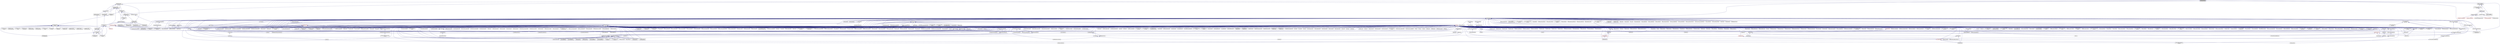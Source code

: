 digraph "locking_hook.hpp"
{
  edge [fontname="Helvetica",fontsize="10",labelfontname="Helvetica",labelfontsize="10"];
  node [fontname="Helvetica",fontsize="10",shape=record];
  Node131 [label="locking_hook.hpp",height=0.2,width=0.4,color="black", fillcolor="grey75", style="filled", fontcolor="black"];
  Node131 -> Node132 [dir="back",color="midnightblue",fontsize="10",style="solid",fontname="Helvetica"];
  Node132 [label="simple_central_tuplespace.hpp",height=0.2,width=0.4,color="black", fillcolor="white", style="filled",URL="$db/d69/server_2simple__central__tuplespace_8hpp.html"];
  Node132 -> Node133 [dir="back",color="midnightblue",fontsize="10",style="solid",fontname="Helvetica"];
  Node133 [label="simple_central_tuplespace.cpp",height=0.2,width=0.4,color="black", fillcolor="white", style="filled",URL="$d3/dec/simple__central__tuplespace_8cpp.html"];
  Node132 -> Node134 [dir="back",color="midnightblue",fontsize="10",style="solid",fontname="Helvetica"];
  Node134 [label="simple_central_tuplespace.hpp",height=0.2,width=0.4,color="black", fillcolor="white", style="filled",URL="$d0/d4b/stubs_2simple__central__tuplespace_8hpp.html"];
  Node134 -> Node135 [dir="back",color="midnightblue",fontsize="10",style="solid",fontname="Helvetica"];
  Node135 [label="simple_central_tuplespace.hpp",height=0.2,width=0.4,color="black", fillcolor="white", style="filled",URL="$d5/ddd/simple__central__tuplespace_8hpp.html"];
  Node135 -> Node136 [dir="back",color="midnightblue",fontsize="10",style="solid",fontname="Helvetica"];
  Node136 [label="simple_central_tuplespace\l_client.cpp",height=0.2,width=0.4,color="black", fillcolor="white", style="filled",URL="$d1/d7b/simple__central__tuplespace__client_8cpp.html"];
  Node131 -> Node137 [dir="back",color="midnightblue",fontsize="10",style="solid",fontname="Helvetica"];
  Node137 [label="tuples_warehouse.hpp",height=0.2,width=0.4,color="black", fillcolor="white", style="filled",URL="$da/de6/tuples__warehouse_8hpp.html"];
  Node137 -> Node132 [dir="back",color="midnightblue",fontsize="10",style="solid",fontname="Helvetica"];
  Node131 -> Node138 [dir="back",color="midnightblue",fontsize="10",style="solid",fontname="Helvetica"];
  Node138 [label="partitioned_vector\l_component_decl.hpp",height=0.2,width=0.4,color="black", fillcolor="white", style="filled",URL="$dd/d10/partitioned__vector__component__decl_8hpp.html"];
  Node138 -> Node139 [dir="back",color="midnightblue",fontsize="10",style="solid",fontname="Helvetica"];
  Node139 [label="view_element.hpp",height=0.2,width=0.4,color="black", fillcolor="white", style="filled",URL="$de/d49/view__element_8hpp.html"];
  Node139 -> Node140 [dir="back",color="midnightblue",fontsize="10",style="solid",fontname="Helvetica"];
  Node140 [label="partitioned_vector\l_local_view_iterator.hpp",height=0.2,width=0.4,color="black", fillcolor="white", style="filled",URL="$d2/dd5/partitioned__vector__local__view__iterator_8hpp.html"];
  Node140 -> Node141 [dir="back",color="midnightblue",fontsize="10",style="solid",fontname="Helvetica"];
  Node141 [label="partitioned_vector\l_local_view.hpp",height=0.2,width=0.4,color="black", fillcolor="white", style="filled",URL="$d3/de6/partitioned__vector__local__view_8hpp.html"];
  Node141 -> Node142 [dir="back",color="midnightblue",fontsize="10",style="solid",fontname="Helvetica"];
  Node142 [label="partitioned_vector\l_view.hpp",height=0.2,width=0.4,color="black", fillcolor="white", style="filled",URL="$d9/db2/include_2partitioned__vector__view_8hpp.html"];
  Node142 -> Node143 [dir="back",color="midnightblue",fontsize="10",style="solid",fontname="Helvetica"];
  Node143 [label="partitioned_vector\l_subview.cpp",height=0.2,width=0.4,color="black", fillcolor="white", style="filled",URL="$dc/d09/partitioned__vector__subview_8cpp.html"];
  Node142 -> Node144 [dir="back",color="midnightblue",fontsize="10",style="solid",fontname="Helvetica"];
  Node144 [label="partitioned_vector\l_view.cpp",height=0.2,width=0.4,color="black", fillcolor="white", style="filled",URL="$d9/dcf/partitioned__vector__view_8cpp.html"];
  Node142 -> Node145 [dir="back",color="midnightblue",fontsize="10",style="solid",fontname="Helvetica"];
  Node145 [label="partitioned_vector\l_view_iterator.cpp",height=0.2,width=0.4,color="black", fillcolor="white", style="filled",URL="$d6/d94/partitioned__vector__view__iterator_8cpp.html"];
  Node141 -> Node143 [dir="back",color="midnightblue",fontsize="10",style="solid",fontname="Helvetica"];
  Node141 -> Node144 [dir="back",color="midnightblue",fontsize="10",style="solid",fontname="Helvetica"];
  Node139 -> Node146 [dir="back",color="midnightblue",fontsize="10",style="solid",fontname="Helvetica"];
  Node146 [label="partitioned_vector\l_view_iterator.hpp",height=0.2,width=0.4,color="black", fillcolor="white", style="filled",URL="$df/d4b/partitioned__vector__view__iterator_8hpp.html"];
  Node146 -> Node147 [dir="back",color="midnightblue",fontsize="10",style="solid",fontname="Helvetica"];
  Node147 [label="partitioned_vector\l_view.hpp",height=0.2,width=0.4,color="black", fillcolor="white", style="filled",URL="$da/dc2/components_2containers_2partitioned__vector_2partitioned__vector__view_8hpp.html"];
  Node147 -> Node148 [dir="back",color="midnightblue",fontsize="10",style="solid",fontname="Helvetica"];
  Node148 [label="coarray.hpp",height=0.2,width=0.4,color="red", fillcolor="white", style="filled",URL="$d0/da7/coarray_8hpp.html"];
  Node147 -> Node141 [dir="back",color="midnightblue",fontsize="10",style="solid",fontname="Helvetica"];
  Node147 -> Node142 [dir="back",color="midnightblue",fontsize="10",style="solid",fontname="Helvetica"];
  Node147 -> Node143 [dir="back",color="midnightblue",fontsize="10",style="solid",fontname="Helvetica"];
  Node147 -> Node144 [dir="back",color="midnightblue",fontsize="10",style="solid",fontname="Helvetica"];
  Node138 -> Node151 [dir="back",color="midnightblue",fontsize="10",style="solid",fontname="Helvetica"];
  Node151 [label="partitioned_vector\l_component.hpp",height=0.2,width=0.4,color="black", fillcolor="white", style="filled",URL="$d6/d38/partitioned__vector__component_8hpp.html"];
  Node151 -> Node152 [dir="back",color="midnightblue",fontsize="10",style="solid",fontname="Helvetica"];
  Node152 [label="partitioned_vector\l_component.cpp",height=0.2,width=0.4,color="black", fillcolor="white", style="filled",URL="$dc/db9/partitioned__vector__component_8cpp.html"];
  Node151 -> Node153 [dir="back",color="midnightblue",fontsize="10",style="solid",fontname="Helvetica"];
  Node153 [label="partitioned_vector\l_component_double.cpp",height=0.2,width=0.4,color="black", fillcolor="white", style="filled",URL="$d7/d93/partitioned__vector__component__double_8cpp.html"];
  Node151 -> Node154 [dir="back",color="midnightblue",fontsize="10",style="solid",fontname="Helvetica"];
  Node154 [label="partitioned_vector\l_component_int.cpp",height=0.2,width=0.4,color="black", fillcolor="white", style="filled",URL="$d6/d01/partitioned__vector__component__int_8cpp.html"];
  Node151 -> Node155 [dir="back",color="midnightblue",fontsize="10",style="solid",fontname="Helvetica"];
  Node155 [label="partitioned_vector\l_component_std_string.cpp",height=0.2,width=0.4,color="black", fillcolor="white", style="filled",URL="$d8/df2/partitioned__vector__component__std__string_8cpp.html"];
  Node138 -> Node156 [dir="back",color="midnightblue",fontsize="10",style="solid",fontname="Helvetica"];
  Node156 [label="partitioned_vector\l_decl.hpp",height=0.2,width=0.4,color="black", fillcolor="white", style="filled",URL="$d2/d77/partitioned__vector__decl_8hpp.html"];
  Node156 -> Node157 [dir="back",color="midnightblue",fontsize="10",style="solid",fontname="Helvetica"];
  Node157 [label="partitioned_vector.hpp",height=0.2,width=0.4,color="black", fillcolor="white", style="filled",URL="$dc/d76/components_2containers_2partitioned__vector_2partitioned__vector_8hpp.html"];
  Node157 -> Node148 [dir="back",color="midnightblue",fontsize="10",style="solid",fontname="Helvetica"];
  Node157 -> Node147 [dir="back",color="midnightblue",fontsize="10",style="solid",fontname="Helvetica"];
  Node157 -> Node158 [dir="back",color="midnightblue",fontsize="10",style="solid",fontname="Helvetica"];
  Node158 [label="partitioned_vector.hpp",height=0.2,width=0.4,color="red", fillcolor="white", style="filled",URL="$d5/d83/include_2partitioned__vector_8hpp.html"];
  Node158 -> Node159 [dir="back",color="midnightblue",fontsize="10",style="solid",fontname="Helvetica"];
  Node159 [label="partitioned_vector\l_spmd_foreach.cpp",height=0.2,width=0.4,color="black", fillcolor="white", style="filled",URL="$db/d7c/partitioned__vector__spmd__foreach_8cpp.html"];
  Node158 -> Node160 [dir="back",color="midnightblue",fontsize="10",style="solid",fontname="Helvetica"];
  Node160 [label="transpose_serial_vector.cpp",height=0.2,width=0.4,color="black", fillcolor="white", style="filled",URL="$d4/d04/transpose__serial__vector_8cpp.html"];
  Node158 -> Node161 [dir="back",color="midnightblue",fontsize="10",style="solid",fontname="Helvetica"];
  Node161 [label="minmax_element_performance.cpp",height=0.2,width=0.4,color="black", fillcolor="white", style="filled",URL="$d9/d93/minmax__element__performance_8cpp.html"];
  Node158 -> Node162 [dir="back",color="midnightblue",fontsize="10",style="solid",fontname="Helvetica"];
  Node162 [label="partitioned_vector\l_2201.cpp",height=0.2,width=0.4,color="black", fillcolor="white", style="filled",URL="$dc/d39/partitioned__vector__2201_8cpp.html"];
  Node157 -> Node152 [dir="back",color="midnightblue",fontsize="10",style="solid",fontname="Helvetica"];
  Node157 -> Node153 [dir="back",color="midnightblue",fontsize="10",style="solid",fontname="Helvetica"];
  Node157 -> Node154 [dir="back",color="midnightblue",fontsize="10",style="solid",fontname="Helvetica"];
  Node157 -> Node155 [dir="back",color="midnightblue",fontsize="10",style="solid",fontname="Helvetica"];
  Node156 -> Node169 [dir="back",color="midnightblue",fontsize="10",style="solid",fontname="Helvetica"];
  Node169 [label="partitioned_vector\l_component_impl.hpp",height=0.2,width=0.4,color="black", fillcolor="white", style="filled",URL="$d1/d79/partitioned__vector__component__impl_8hpp.html"];
  Node169 -> Node151 [dir="back",color="midnightblue",fontsize="10",style="solid",fontname="Helvetica"];
  Node169 -> Node170 [dir="back",color="midnightblue",fontsize="10",style="solid",fontname="Helvetica"];
  Node170 [label="partitioned_vector\l_impl.hpp",height=0.2,width=0.4,color="black", fillcolor="white", style="filled",URL="$d0/db1/partitioned__vector__impl_8hpp.html"];
  Node170 -> Node157 [dir="back",color="midnightblue",fontsize="10",style="solid",fontname="Helvetica"];
  Node156 -> Node170 [dir="back",color="midnightblue",fontsize="10",style="solid",fontname="Helvetica"];
  Node156 -> Node171 [dir="back",color="midnightblue",fontsize="10",style="solid",fontname="Helvetica"];
  Node171 [label="partitioned_vector\l_predef.hpp",height=0.2,width=0.4,color="black", fillcolor="white", style="filled",URL="$d4/dc4/components_2containers_2partitioned__vector_2partitioned__vector__predef_8hpp.html"];
  Node171 -> Node172 [dir="back",color="midnightblue",fontsize="10",style="solid",fontname="Helvetica"];
  Node172 [label="partitioned_vector\l_predef.hpp",height=0.2,width=0.4,color="black", fillcolor="white", style="filled",URL="$db/dea/include_2partitioned__vector__predef_8hpp.html"];
  Node172 -> Node173 [dir="back",color="midnightblue",fontsize="10",style="solid",fontname="Helvetica"];
  Node173 [label="partitioned_vector\l_foreach.cpp",height=0.2,width=0.4,color="black", fillcolor="white", style="filled",URL="$df/d5f/partitioned__vector__foreach_8cpp.html"];
  Node172 -> Node143 [dir="back",color="midnightblue",fontsize="10",style="solid",fontname="Helvetica"];
  Node172 -> Node144 [dir="back",color="midnightblue",fontsize="10",style="solid",fontname="Helvetica"];
  Node172 -> Node145 [dir="back",color="midnightblue",fontsize="10",style="solid",fontname="Helvetica"];
  Node172 -> Node174 [dir="back",color="midnightblue",fontsize="10",style="solid",fontname="Helvetica"];
  Node174 [label="partitioned_vector\l_copy.cpp",height=0.2,width=0.4,color="black", fillcolor="white", style="filled",URL="$d9/d91/partitioned__vector__copy_8cpp.html"];
  Node172 -> Node164 [dir="back",color="midnightblue",fontsize="10",style="solid",fontname="Helvetica"];
  Node164 [label="partitioned_vector\l_exclusive_scan.cpp",height=0.2,width=0.4,color="black", fillcolor="white", style="filled",URL="$d2/dda/partitioned__vector__exclusive__scan_8cpp.html"];
  Node172 -> Node175 [dir="back",color="midnightblue",fontsize="10",style="solid",fontname="Helvetica"];
  Node175 [label="partitioned_vector\l_fill.cpp",height=0.2,width=0.4,color="black", fillcolor="white", style="filled",URL="$de/d66/partitioned__vector__fill_8cpp.html"];
  Node172 -> Node176 [dir="back",color="midnightblue",fontsize="10",style="solid",fontname="Helvetica"];
  Node176 [label="partitioned_vector\l_for_each.cpp",height=0.2,width=0.4,color="black", fillcolor="white", style="filled",URL="$de/dc8/partitioned__vector__for__each_8cpp.html"];
  Node172 -> Node177 [dir="back",color="midnightblue",fontsize="10",style="solid",fontname="Helvetica"];
  Node177 [label="partitioned_vector\l_handle_values.cpp",height=0.2,width=0.4,color="black", fillcolor="white", style="filled",URL="$dc/dcb/partitioned__vector__handle__values_8cpp.html"];
  Node172 -> Node165 [dir="back",color="midnightblue",fontsize="10",style="solid",fontname="Helvetica"];
  Node165 [label="partitioned_vector\l_inclusive_scan.cpp",height=0.2,width=0.4,color="black", fillcolor="white", style="filled",URL="$d0/dd9/partitioned__vector__inclusive__scan_8cpp.html"];
  Node172 -> Node178 [dir="back",color="midnightblue",fontsize="10",style="solid",fontname="Helvetica"];
  Node178 [label="partitioned_vector\l_iter.cpp",height=0.2,width=0.4,color="black", fillcolor="white", style="filled",URL="$dc/ddf/partitioned__vector__iter_8cpp.html"];
  Node172 -> Node179 [dir="back",color="midnightblue",fontsize="10",style="solid",fontname="Helvetica"];
  Node179 [label="partitioned_vector\l_move.cpp",height=0.2,width=0.4,color="black", fillcolor="white", style="filled",URL="$d8/d25/partitioned__vector__move_8cpp.html"];
  Node172 -> Node180 [dir="back",color="midnightblue",fontsize="10",style="solid",fontname="Helvetica"];
  Node180 [label="partitioned_vector\l_reduce.cpp",height=0.2,width=0.4,color="black", fillcolor="white", style="filled",URL="$d0/d35/partitioned__vector__reduce_8cpp.html"];
  Node172 -> Node181 [dir="back",color="midnightblue",fontsize="10",style="solid",fontname="Helvetica"];
  Node181 [label="partitioned_vector\l_transform.cpp",height=0.2,width=0.4,color="black", fillcolor="white", style="filled",URL="$d5/dda/partitioned__vector__transform_8cpp.html"];
  Node172 -> Node182 [dir="back",color="midnightblue",fontsize="10",style="solid",fontname="Helvetica"];
  Node182 [label="partitioned_vector\l_transform_binary.cpp",height=0.2,width=0.4,color="black", fillcolor="white", style="filled",URL="$d8/d95/partitioned__vector__transform__binary_8cpp.html"];
  Node172 -> Node183 [dir="back",color="midnightblue",fontsize="10",style="solid",fontname="Helvetica"];
  Node183 [label="partitioned_vector\l_transform_reduce.cpp",height=0.2,width=0.4,color="black", fillcolor="white", style="filled",URL="$d7/dab/partitioned__vector__transform__reduce_8cpp.html"];
  Node172 -> Node184 [dir="back",color="midnightblue",fontsize="10",style="solid",fontname="Helvetica"];
  Node184 [label="partitioned_vector\l_transform_scan.cpp",height=0.2,width=0.4,color="black", fillcolor="white", style="filled",URL="$d5/d12/partitioned__vector__transform__scan_8cpp.html"];
  Node156 -> Node185 [dir="back",color="midnightblue",fontsize="10",style="solid",fontname="Helvetica"];
  Node185 [label="partitioned_vector.hpp",height=0.2,width=0.4,color="black", fillcolor="white", style="filled",URL="$de/d3e/runtime_2serialization_2partitioned__vector_8hpp.html"];
  Node185 -> Node186 [dir="back",color="midnightblue",fontsize="10",style="solid",fontname="Helvetica"];
  Node186 [label="serialization.hpp",height=0.2,width=0.4,color="red", fillcolor="white", style="filled",URL="$d8/d21/serialization_8hpp.html"];
  Node186 -> Node187 [dir="back",color="midnightblue",fontsize="10",style="solid",fontname="Helvetica"];
  Node187 [label="template_function_accumulator.cpp",height=0.2,width=0.4,color="black", fillcolor="white", style="filled",URL="$d5/d02/template__function__accumulator_8cpp.html"];
  Node186 -> Node188 [dir="back",color="midnightblue",fontsize="10",style="solid",fontname="Helvetica"];
  Node188 [label="cancelable_action.cpp",height=0.2,width=0.4,color="black", fillcolor="white", style="filled",URL="$d5/d0c/cancelable__action_8cpp.html"];
  Node186 -> Node189 [dir="back",color="midnightblue",fontsize="10",style="solid",fontname="Helvetica"];
  Node189 [label="hello_world_component.hpp",height=0.2,width=0.4,color="black", fillcolor="white", style="filled",URL="$df/df0/hello__world__component_8hpp.html"];
  Node189 -> Node190 [dir="back",color="midnightblue",fontsize="10",style="solid",fontname="Helvetica"];
  Node190 [label="hello_world_client.cpp",height=0.2,width=0.4,color="black", fillcolor="white", style="filled",URL="$d5/da6/hello__world__client_8cpp.html"];
  Node189 -> Node191 [dir="back",color="midnightblue",fontsize="10",style="solid",fontname="Helvetica"];
  Node191 [label="hello_world_component.cpp",height=0.2,width=0.4,color="black", fillcolor="white", style="filled",URL="$d8/daa/hello__world__component_8cpp.html"];
  Node186 -> Node201 [dir="back",color="midnightblue",fontsize="10",style="solid",fontname="Helvetica"];
  Node201 [label="pingpong.cpp",height=0.2,width=0.4,color="black", fillcolor="white", style="filled",URL="$dd/d4d/pingpong_8cpp.html"];
  Node186 -> Node202 [dir="back",color="midnightblue",fontsize="10",style="solid",fontname="Helvetica"];
  Node202 [label="sierpinski.cpp",height=0.2,width=0.4,color="black", fillcolor="white", style="filled",URL="$d3/d7e/sierpinski_8cpp.html"];
  Node186 -> Node205 [dir="back",color="midnightblue",fontsize="10",style="solid",fontname="Helvetica"];
  Node205 [label="transpose_block_numa.cpp",height=0.2,width=0.4,color="black", fillcolor="white", style="filled",URL="$dd/d3b/transpose__block__numa_8cpp.html"];
  Node186 -> Node206 [dir="back",color="midnightblue",fontsize="10",style="solid",fontname="Helvetica"];
  Node206 [label="osu_bcast.cpp",height=0.2,width=0.4,color="black", fillcolor="white", style="filled",URL="$d3/dca/osu__bcast_8cpp.html"];
  Node186 -> Node207 [dir="back",color="midnightblue",fontsize="10",style="solid",fontname="Helvetica"];
  Node207 [label="osu_bibw.cpp",height=0.2,width=0.4,color="black", fillcolor="white", style="filled",URL="$d2/d04/osu__bibw_8cpp.html"];
  Node186 -> Node208 [dir="back",color="midnightblue",fontsize="10",style="solid",fontname="Helvetica"];
  Node208 [label="osu_bw.cpp",height=0.2,width=0.4,color="black", fillcolor="white", style="filled",URL="$d4/d20/osu__bw_8cpp.html"];
  Node186 -> Node209 [dir="back",color="midnightblue",fontsize="10",style="solid",fontname="Helvetica"];
  Node209 [label="osu_latency.cpp",height=0.2,width=0.4,color="black", fillcolor="white", style="filled",URL="$df/d58/osu__latency_8cpp.html"];
  Node186 -> Node210 [dir="back",color="midnightblue",fontsize="10",style="solid",fontname="Helvetica"];
  Node210 [label="osu_multi_lat.cpp",height=0.2,width=0.4,color="black", fillcolor="white", style="filled",URL="$d7/d91/osu__multi__lat_8cpp.html"];
  Node186 -> Node211 [dir="back",color="midnightblue",fontsize="10",style="solid",fontname="Helvetica"];
  Node211 [label="pingpong_performance.cpp",height=0.2,width=0.4,color="black", fillcolor="white", style="filled",URL="$de/d03/pingpong__performance_8cpp.html"];
  Node186 -> Node212 [dir="back",color="midnightblue",fontsize="10",style="solid",fontname="Helvetica"];
  Node212 [label="action_move_semantics.cpp",height=0.2,width=0.4,color="black", fillcolor="white", style="filled",URL="$d4/db3/action__move__semantics_8cpp.html"];
  Node186 -> Node213 [dir="back",color="midnightblue",fontsize="10",style="solid",fontname="Helvetica"];
  Node213 [label="movable_objects.cpp",height=0.2,width=0.4,color="black", fillcolor="white", style="filled",URL="$d8/d65/movable__objects_8cpp.html"];
  Node186 -> Node214 [dir="back",color="midnightblue",fontsize="10",style="solid",fontname="Helvetica"];
  Node214 [label="duplicate_id_registration\l_1596.cpp",height=0.2,width=0.4,color="black", fillcolor="white", style="filled",URL="$db/d8d/duplicate__id__registration__1596_8cpp.html"];
  Node186 -> Node216 [dir="back",color="midnightblue",fontsize="10",style="solid",fontname="Helvetica"];
  Node216 [label="managed_refcnt_checker.cpp",height=0.2,width=0.4,color="black", fillcolor="white", style="filled",URL="$d3/d8d/managed__refcnt__checker_8cpp.html"];
  Node186 -> Node217 [dir="back",color="midnightblue",fontsize="10",style="solid",fontname="Helvetica"];
  Node217 [label="simple_mobile_object.cpp",height=0.2,width=0.4,color="black", fillcolor="white", style="filled",URL="$d2/da7/simple__mobile__object_8cpp.html"];
  Node186 -> Node218 [dir="back",color="midnightblue",fontsize="10",style="solid",fontname="Helvetica"];
  Node218 [label="simple_refcnt_checker.cpp",height=0.2,width=0.4,color="black", fillcolor="white", style="filled",URL="$df/d16/simple__refcnt__checker_8cpp.html"];
  Node186 -> Node219 [dir="back",color="midnightblue",fontsize="10",style="solid",fontname="Helvetica"];
  Node219 [label="copy_component.cpp",height=0.2,width=0.4,color="black", fillcolor="white", style="filled",URL="$d5/d8d/copy__component_8cpp.html"];
  Node186 -> Node220 [dir="back",color="midnightblue",fontsize="10",style="solid",fontname="Helvetica"];
  Node220 [label="get_gid.cpp",height=0.2,width=0.4,color="black", fillcolor="white", style="filled",URL="$dc/dc1/get__gid_8cpp.html"];
  Node186 -> Node221 [dir="back",color="midnightblue",fontsize="10",style="solid",fontname="Helvetica"];
  Node221 [label="migrate_component.cpp",height=0.2,width=0.4,color="black", fillcolor="white", style="filled",URL="$dc/d78/migrate__component_8cpp.html"];
  Node186 -> Node222 [dir="back",color="midnightblue",fontsize="10",style="solid",fontname="Helvetica"];
  Node222 [label="migrate_component_to\l_storage.cpp",height=0.2,width=0.4,color="black", fillcolor="white", style="filled",URL="$dd/d02/migrate__component__to__storage_8cpp.html"];
  Node138 -> Node171 [dir="back",color="midnightblue",fontsize="10",style="solid",fontname="Helvetica"];
  Node138 -> Node223 [dir="back",color="midnightblue",fontsize="10",style="solid",fontname="Helvetica"];
  Node223 [label="partitioned_vector\l_segmented_iterator.hpp",height=0.2,width=0.4,color="black", fillcolor="white", style="filled",URL="$dc/dea/partitioned__vector__segmented__iterator_8hpp.html"];
  Node223 -> Node139 [dir="back",color="midnightblue",fontsize="10",style="solid",fontname="Helvetica"];
  Node223 -> Node156 [dir="back",color="midnightblue",fontsize="10",style="solid",fontname="Helvetica"];
  Node223 -> Node170 [dir="back",color="midnightblue",fontsize="10",style="solid",fontname="Helvetica"];
  Node223 -> Node147 [dir="back",color="midnightblue",fontsize="10",style="solid",fontname="Helvetica"];
  Node223 -> Node146 [dir="back",color="midnightblue",fontsize="10",style="solid",fontname="Helvetica"];
  Node131 -> Node169 [dir="back",color="midnightblue",fontsize="10",style="solid",fontname="Helvetica"];
  Node131 -> Node224 [dir="back",color="midnightblue",fontsize="10",style="solid",fontname="Helvetica"];
  Node224 [label="partition_unordered\l_map_component.hpp",height=0.2,width=0.4,color="black", fillcolor="white", style="filled",URL="$d8/df3/partition__unordered__map__component_8hpp.html"];
  Node224 -> Node225 [dir="back",color="midnightblue",fontsize="10",style="solid",fontname="Helvetica"];
  Node225 [label="unordered_map.hpp",height=0.2,width=0.4,color="black", fillcolor="white", style="filled",URL="$d9/ddf/hpx_2components_2containers_2unordered_2unordered__map_8hpp.html"];
  Node225 -> Node226 [dir="back",color="midnightblue",fontsize="10",style="solid",fontname="Helvetica"];
  Node226 [label="component_storage.hpp",height=0.2,width=0.4,color="black", fillcolor="white", style="filled",URL="$d6/d36/components_2component__storage_2server_2component__storage_8hpp.html"];
  Node226 -> Node227 [dir="back",color="midnightblue",fontsize="10",style="solid",fontname="Helvetica"];
  Node227 [label="component_storage.hpp",height=0.2,width=0.4,color="red", fillcolor="white", style="filled",URL="$d0/dd6/components_2component__storage_2component__storage_8hpp.html"];
  Node226 -> Node231 [dir="back",color="midnightblue",fontsize="10",style="solid",fontname="Helvetica"];
  Node231 [label="migrate_from_storage.hpp",height=0.2,width=0.4,color="red", fillcolor="white", style="filled",URL="$d3/d9f/server_2migrate__from__storage_8hpp.html"];
  Node226 -> Node233 [dir="back",color="midnightblue",fontsize="10",style="solid",fontname="Helvetica"];
  Node233 [label="migrate_to_storage.hpp",height=0.2,width=0.4,color="red", fillcolor="white", style="filled",URL="$d4/d4c/server_2migrate__to__storage_8hpp.html"];
  Node226 -> Node235 [dir="back",color="midnightblue",fontsize="10",style="solid",fontname="Helvetica"];
  Node235 [label="component_storage_server.cpp",height=0.2,width=0.4,color="black", fillcolor="white", style="filled",URL="$d4/dcb/component__storage__server_8cpp.html"];
  Node225 -> Node236 [dir="back",color="midnightblue",fontsize="10",style="solid",fontname="Helvetica"];
  Node236 [label="unordered_map.hpp",height=0.2,width=0.4,color="black", fillcolor="white", style="filled",URL="$d6/d06/hpx_2include_2unordered__map_8hpp.html"];
  Node236 -> Node237 [dir="back",color="midnightblue",fontsize="10",style="solid",fontname="Helvetica"];
  Node237 [label="unordered_map.cpp",height=0.2,width=0.4,color="black", fillcolor="white", style="filled",URL="$d1/d75/unordered__map_8cpp.html"];
  Node225 -> Node238 [dir="back",color="midnightblue",fontsize="10",style="solid",fontname="Helvetica"];
  Node238 [label="partition_unordered\l_map_component.cpp",height=0.2,width=0.4,color="black", fillcolor="white", style="filled",URL="$d5/d34/partition__unordered__map__component_8cpp.html"];
  Node224 -> Node239 [dir="back",color="midnightblue",fontsize="10",style="solid",fontname="Helvetica"];
  Node239 [label="unordered_map_segmented\l_iterator.hpp",height=0.2,width=0.4,color="black", fillcolor="white", style="filled",URL="$dc/dfd/unordered__map__segmented__iterator_8hpp.html"];
  Node239 -> Node225 [dir="back",color="midnightblue",fontsize="10",style="solid",fontname="Helvetica"];
  Node224 -> Node238 [dir="back",color="midnightblue",fontsize="10",style="solid",fontname="Helvetica"];
  Node131 -> Node240 [dir="back",color="midnightblue",fontsize="10",style="solid",fontname="Helvetica"];
  Node240 [label="components.hpp",height=0.2,width=0.4,color="black", fillcolor="white", style="filled",URL="$d2/d8d/components_8hpp.html"];
  Node240 -> Node241 [dir="back",color="midnightblue",fontsize="10",style="solid",fontname="Helvetica"];
  Node241 [label="accumulator.hpp",height=0.2,width=0.4,color="black", fillcolor="white", style="filled",URL="$d4/d9d/server_2accumulator_8hpp.html"];
  Node241 -> Node242 [dir="back",color="midnightblue",fontsize="10",style="solid",fontname="Helvetica"];
  Node242 [label="accumulator.cpp",height=0.2,width=0.4,color="black", fillcolor="white", style="filled",URL="$d1/d81/accumulator_8cpp.html"];
  Node241 -> Node243 [dir="back",color="midnightblue",fontsize="10",style="solid",fontname="Helvetica"];
  Node243 [label="accumulator.hpp",height=0.2,width=0.4,color="black", fillcolor="white", style="filled",URL="$d8/d5e/accumulator_8hpp.html"];
  Node243 -> Node244 [dir="back",color="midnightblue",fontsize="10",style="solid",fontname="Helvetica"];
  Node244 [label="accumulator_client.cpp",height=0.2,width=0.4,color="black", fillcolor="white", style="filled",URL="$d7/dd0/accumulator__client_8cpp.html"];
  Node240 -> Node243 [dir="back",color="midnightblue",fontsize="10",style="solid",fontname="Helvetica"];
  Node240 -> Node245 [dir="back",color="midnightblue",fontsize="10",style="solid",fontname="Helvetica"];
  Node245 [label="template_accumulator.hpp",height=0.2,width=0.4,color="black", fillcolor="white", style="filled",URL="$d0/d3f/server_2template__accumulator_8hpp.html"];
  Node245 -> Node246 [dir="back",color="midnightblue",fontsize="10",style="solid",fontname="Helvetica"];
  Node246 [label="template_accumulator.hpp",height=0.2,width=0.4,color="black", fillcolor="white", style="filled",URL="$dd/da9/template__accumulator_8hpp.html"];
  Node246 -> Node247 [dir="back",color="midnightblue",fontsize="10",style="solid",fontname="Helvetica"];
  Node247 [label="template_accumulator\l_client.cpp",height=0.2,width=0.4,color="black", fillcolor="white", style="filled",URL="$df/d93/template__accumulator__client_8cpp.html"];
  Node240 -> Node248 [dir="back",color="midnightblue",fontsize="10",style="solid",fontname="Helvetica"];
  Node248 [label="template_function_accumulator.hpp",height=0.2,width=0.4,color="black", fillcolor="white", style="filled",URL="$d7/da6/server_2template__function__accumulator_8hpp.html"];
  Node248 -> Node187 [dir="back",color="midnightblue",fontsize="10",style="solid",fontname="Helvetica"];
  Node248 -> Node249 [dir="back",color="midnightblue",fontsize="10",style="solid",fontname="Helvetica"];
  Node249 [label="template_function_accumulator.hpp",height=0.2,width=0.4,color="black", fillcolor="white", style="filled",URL="$d3/de9/template__function__accumulator_8hpp.html"];
  Node249 -> Node250 [dir="back",color="midnightblue",fontsize="10",style="solid",fontname="Helvetica"];
  Node250 [label="template_function_accumulator\l_client.cpp",height=0.2,width=0.4,color="black", fillcolor="white", style="filled",URL="$d0/dc6/template__function__accumulator__client_8cpp.html"];
  Node240 -> Node246 [dir="back",color="midnightblue",fontsize="10",style="solid",fontname="Helvetica"];
  Node240 -> Node187 [dir="back",color="midnightblue",fontsize="10",style="solid",fontname="Helvetica"];
  Node240 -> Node249 [dir="back",color="midnightblue",fontsize="10",style="solid",fontname="Helvetica"];
  Node240 -> Node251 [dir="back",color="midnightblue",fontsize="10",style="solid",fontname="Helvetica"];
  Node251 [label="allgather_module.cpp",height=0.2,width=0.4,color="black", fillcolor="white", style="filled",URL="$df/de4/allgather__module_8cpp.html"];
  Node240 -> Node252 [dir="back",color="midnightblue",fontsize="10",style="solid",fontname="Helvetica"];
  Node252 [label="allgather.hpp",height=0.2,width=0.4,color="black", fillcolor="white", style="filled",URL="$d4/d4a/allgather_8hpp.html"];
  Node252 -> Node251 [dir="back",color="midnightblue",fontsize="10",style="solid",fontname="Helvetica"];
  Node252 -> Node253 [dir="back",color="midnightblue",fontsize="10",style="solid",fontname="Helvetica"];
  Node253 [label="allgather.cpp",height=0.2,width=0.4,color="black", fillcolor="white", style="filled",URL="$d7/d06/allgather_8cpp.html"];
  Node252 -> Node254 [dir="back",color="midnightblue",fontsize="10",style="solid",fontname="Helvetica"];
  Node254 [label="ag_client.cpp",height=0.2,width=0.4,color="black", fillcolor="white", style="filled",URL="$d4/d5d/ag__client_8cpp.html"];
  Node240 -> Node255 [dir="back",color="midnightblue",fontsize="10",style="solid",fontname="Helvetica"];
  Node255 [label="allgather_and_gate.hpp",height=0.2,width=0.4,color="black", fillcolor="white", style="filled",URL="$d9/dbb/allgather__and__gate_8hpp.html"];
  Node255 -> Node251 [dir="back",color="midnightblue",fontsize="10",style="solid",fontname="Helvetica"];
  Node255 -> Node256 [dir="back",color="midnightblue",fontsize="10",style="solid",fontname="Helvetica"];
  Node256 [label="allgather_and_gate.cpp",height=0.2,width=0.4,color="black", fillcolor="white", style="filled",URL="$d1/d56/allgather__and__gate_8cpp.html"];
  Node255 -> Node254 [dir="back",color="midnightblue",fontsize="10",style="solid",fontname="Helvetica"];
  Node240 -> Node188 [dir="back",color="midnightblue",fontsize="10",style="solid",fontname="Helvetica"];
  Node240 -> Node257 [dir="back",color="midnightblue",fontsize="10",style="solid",fontname="Helvetica"];
  Node257 [label="cancelable_action.hpp",height=0.2,width=0.4,color="black", fillcolor="white", style="filled",URL="$d5/d4d/server_2cancelable__action_8hpp.html"];
  Node257 -> Node188 [dir="back",color="midnightblue",fontsize="10",style="solid",fontname="Helvetica"];
  Node257 -> Node258 [dir="back",color="midnightblue",fontsize="10",style="solid",fontname="Helvetica"];
  Node258 [label="cancelable_action.hpp",height=0.2,width=0.4,color="black", fillcolor="white", style="filled",URL="$d0/da3/stubs_2cancelable__action_8hpp.html"];
  Node258 -> Node259 [dir="back",color="midnightblue",fontsize="10",style="solid",fontname="Helvetica"];
  Node259 [label="cancelable_action.hpp",height=0.2,width=0.4,color="black", fillcolor="white", style="filled",URL="$d6/d28/cancelable__action_8hpp.html"];
  Node259 -> Node260 [dir="back",color="midnightblue",fontsize="10",style="solid",fontname="Helvetica"];
  Node260 [label="cancelable_action_client.cpp",height=0.2,width=0.4,color="black", fillcolor="white", style="filled",URL="$d1/db8/cancelable__action__client_8cpp.html"];
  Node240 -> Node259 [dir="back",color="midnightblue",fontsize="10",style="solid",fontname="Helvetica"];
  Node240 -> Node189 [dir="back",color="midnightblue",fontsize="10",style="solid",fontname="Helvetica"];
  Node240 -> Node261 [dir="back",color="midnightblue",fontsize="10",style="solid",fontname="Helvetica"];
  Node261 [label="row.hpp",height=0.2,width=0.4,color="black", fillcolor="white", style="filled",URL="$de/d74/server_2row_8hpp.html"];
  Node261 -> Node262 [dir="back",color="midnightblue",fontsize="10",style="solid",fontname="Helvetica"];
  Node262 [label="row.hpp",height=0.2,width=0.4,color="black", fillcolor="white", style="filled",URL="$dc/d69/row_8hpp.html"];
  Node262 -> Node263 [dir="back",color="midnightblue",fontsize="10",style="solid",fontname="Helvetica"];
  Node263 [label="grid.hpp",height=0.2,width=0.4,color="black", fillcolor="white", style="filled",URL="$dc/d8a/grid_8hpp.html"];
  Node263 -> Node264 [dir="back",color="midnightblue",fontsize="10",style="solid",fontname="Helvetica"];
  Node264 [label="jacobi.cpp",height=0.2,width=0.4,color="black", fillcolor="white", style="filled",URL="$d2/d27/jacobi_8cpp.html"];
  Node263 -> Node265 [dir="back",color="midnightblue",fontsize="10",style="solid",fontname="Helvetica"];
  Node265 [label="solver.hpp",height=0.2,width=0.4,color="black", fillcolor="white", style="filled",URL="$db/d9a/server_2solver_8hpp.html"];
  Node265 -> Node266 [dir="back",color="midnightblue",fontsize="10",style="solid",fontname="Helvetica"];
  Node266 [label="solver.hpp",height=0.2,width=0.4,color="black", fillcolor="white", style="filled",URL="$d2/d1c/solver_8hpp.html"];
  Node266 -> Node264 [dir="back",color="midnightblue",fontsize="10",style="solid",fontname="Helvetica"];
  Node265 -> Node267 [dir="back",color="midnightblue",fontsize="10",style="solid",fontname="Helvetica"];
  Node267 [label="solver.cpp",height=0.2,width=0.4,color="black", fillcolor="white", style="filled",URL="$d6/d94/solver_8cpp.html"];
  Node263 -> Node266 [dir="back",color="midnightblue",fontsize="10",style="solid",fontname="Helvetica"];
  Node263 -> Node268 [dir="back",color="midnightblue",fontsize="10",style="solid",fontname="Helvetica"];
  Node268 [label="grid.cpp",height=0.2,width=0.4,color="black", fillcolor="white", style="filled",URL="$d6/d1b/jacobi__component_2grid_8cpp.html"];
  Node262 -> Node269 [dir="back",color="midnightblue",fontsize="10",style="solid",fontname="Helvetica"];
  Node269 [label="stencil_iterator.hpp",height=0.2,width=0.4,color="black", fillcolor="white", style="filled",URL="$dc/d5c/server_2stencil__iterator_8hpp.html"];
  Node269 -> Node265 [dir="back",color="midnightblue",fontsize="10",style="solid",fontname="Helvetica"];
  Node269 -> Node270 [dir="back",color="midnightblue",fontsize="10",style="solid",fontname="Helvetica"];
  Node270 [label="stencil_iterator.cpp",height=0.2,width=0.4,color="black", fillcolor="white", style="filled",URL="$d6/de1/server_2stencil__iterator_8cpp.html"];
  Node269 -> Node271 [dir="back",color="midnightblue",fontsize="10",style="solid",fontname="Helvetica"];
  Node271 [label="stencil_iterator.cpp",height=0.2,width=0.4,color="black", fillcolor="white", style="filled",URL="$d7/d71/stencil__iterator_8cpp.html"];
  Node262 -> Node268 [dir="back",color="midnightblue",fontsize="10",style="solid",fontname="Helvetica"];
  Node261 -> Node272 [dir="back",color="midnightblue",fontsize="10",style="solid",fontname="Helvetica"];
  Node272 [label="row.cpp",height=0.2,width=0.4,color="black", fillcolor="white", style="filled",URL="$d3/d86/server_2row_8cpp.html"];
  Node240 -> Node269 [dir="back",color="midnightblue",fontsize="10",style="solid",fontname="Helvetica"];
  Node240 -> Node265 [dir="back",color="midnightblue",fontsize="10",style="solid",fontname="Helvetica"];
  Node240 -> Node273 [dir="back",color="midnightblue",fontsize="10",style="solid",fontname="Helvetica"];
  Node273 [label="jacobi_component.cpp",height=0.2,width=0.4,color="black", fillcolor="white", style="filled",URL="$d1/d25/jacobi__component_8cpp.html"];
  Node240 -> Node274 [dir="back",color="midnightblue",fontsize="10",style="solid",fontname="Helvetica"];
  Node274 [label="nqueen.hpp",height=0.2,width=0.4,color="black", fillcolor="white", style="filled",URL="$de/d58/server_2nqueen_8hpp.html"];
  Node274 -> Node275 [dir="back",color="midnightblue",fontsize="10",style="solid",fontname="Helvetica"];
  Node275 [label="nqueen.cpp",height=0.2,width=0.4,color="black", fillcolor="white", style="filled",URL="$db/dca/nqueen_8cpp.html"];
  Node274 -> Node276 [dir="back",color="midnightblue",fontsize="10",style="solid",fontname="Helvetica"];
  Node276 [label="nqueen.hpp",height=0.2,width=0.4,color="black", fillcolor="white", style="filled",URL="$da/dfd/stubs_2nqueen_8hpp.html"];
  Node276 -> Node277 [dir="back",color="midnightblue",fontsize="10",style="solid",fontname="Helvetica"];
  Node277 [label="nqueen.hpp",height=0.2,width=0.4,color="black", fillcolor="white", style="filled",URL="$d0/d07/nqueen_8hpp.html"];
  Node277 -> Node278 [dir="back",color="midnightblue",fontsize="10",style="solid",fontname="Helvetica"];
  Node278 [label="nqueen_client.cpp",height=0.2,width=0.4,color="black", fillcolor="white", style="filled",URL="$d3/d5e/nqueen__client_8cpp.html"];
  Node240 -> Node279 [dir="back",color="midnightblue",fontsize="10",style="solid",fontname="Helvetica"];
  Node279 [label="sine.cpp",height=0.2,width=0.4,color="black", fillcolor="white", style="filled",URL="$d3/d0d/server_2sine_8cpp.html"];
  Node240 -> Node280 [dir="back",color="midnightblue",fontsize="10",style="solid",fontname="Helvetica"];
  Node280 [label="component_ctors.cpp",height=0.2,width=0.4,color="black", fillcolor="white", style="filled",URL="$d3/d2a/component__ctors_8cpp.html"];
  Node240 -> Node281 [dir="back",color="midnightblue",fontsize="10",style="solid",fontname="Helvetica"];
  Node281 [label="component_in_executable.cpp",height=0.2,width=0.4,color="black", fillcolor="white", style="filled",URL="$d8/d4b/component__in__executable_8cpp.html"];
  Node240 -> Node282 [dir="back",color="midnightblue",fontsize="10",style="solid",fontname="Helvetica"];
  Node282 [label="component_inheritance.cpp",height=0.2,width=0.4,color="black", fillcolor="white", style="filled",URL="$d8/d55/component__inheritance_8cpp.html"];
  Node240 -> Node283 [dir="back",color="midnightblue",fontsize="10",style="solid",fontname="Helvetica"];
  Node283 [label="component_with_executor.cpp",height=0.2,width=0.4,color="black", fillcolor="white", style="filled",URL="$d4/d20/component__with__executor_8cpp.html"];
  Node240 -> Node284 [dir="back",color="midnightblue",fontsize="10",style="solid",fontname="Helvetica"];
  Node284 [label="factorial.cpp",height=0.2,width=0.4,color="black", fillcolor="white", style="filled",URL="$d9/d00/factorial_8cpp.html"];
  Node240 -> Node285 [dir="back",color="midnightblue",fontsize="10",style="solid",fontname="Helvetica"];
  Node285 [label="hello_world.cpp",height=0.2,width=0.4,color="black", fillcolor="white", style="filled",URL="$d0/d67/hello__world_8cpp.html"];
  Node240 -> Node286 [dir="back",color="midnightblue",fontsize="10",style="solid",fontname="Helvetica"];
  Node286 [label="latch_local.cpp",height=0.2,width=0.4,color="black", fillcolor="white", style="filled",URL="$dd/dd3/latch__local_8cpp.html"];
  Node240 -> Node287 [dir="back",color="midnightblue",fontsize="10",style="solid",fontname="Helvetica"];
  Node287 [label="latch_remote.cpp",height=0.2,width=0.4,color="black", fillcolor="white", style="filled",URL="$df/d59/latch__remote_8cpp.html"];
  Node240 -> Node201 [dir="back",color="midnightblue",fontsize="10",style="solid",fontname="Helvetica"];
  Node240 -> Node288 [dir="back",color="midnightblue",fontsize="10",style="solid",fontname="Helvetica"];
  Node288 [label="random_mem_access.hpp",height=0.2,width=0.4,color="black", fillcolor="white", style="filled",URL="$d0/d19/server_2random__mem__access_8hpp.html"];
  Node288 -> Node289 [dir="back",color="midnightblue",fontsize="10",style="solid",fontname="Helvetica"];
  Node289 [label="random_mem_access.cpp",height=0.2,width=0.4,color="black", fillcolor="white", style="filled",URL="$d1/d51/random__mem__access_8cpp.html"];
  Node288 -> Node290 [dir="back",color="midnightblue",fontsize="10",style="solid",fontname="Helvetica"];
  Node290 [label="random_mem_access.hpp",height=0.2,width=0.4,color="black", fillcolor="white", style="filled",URL="$d3/d32/stubs_2random__mem__access_8hpp.html"];
  Node290 -> Node291 [dir="back",color="midnightblue",fontsize="10",style="solid",fontname="Helvetica"];
  Node291 [label="random_mem_access.hpp",height=0.2,width=0.4,color="black", fillcolor="white", style="filled",URL="$db/de8/random__mem__access_8hpp.html"];
  Node291 -> Node292 [dir="back",color="midnightblue",fontsize="10",style="solid",fontname="Helvetica"];
  Node292 [label="random_mem_access_client.cpp",height=0.2,width=0.4,color="black", fillcolor="white", style="filled",URL="$df/d1b/random__mem__access__client_8cpp.html"];
  Node240 -> Node293 [dir="back",color="midnightblue",fontsize="10",style="solid",fontname="Helvetica"];
  Node293 [label="sheneos_compare.cpp",height=0.2,width=0.4,color="black", fillcolor="white", style="filled",URL="$dc/d11/sheneos__compare_8cpp.html"];
  Node240 -> Node294 [dir="back",color="midnightblue",fontsize="10",style="solid",fontname="Helvetica"];
  Node294 [label="throttle.hpp",height=0.2,width=0.4,color="black", fillcolor="white", style="filled",URL="$db/dc9/server_2throttle_8hpp.html"];
  Node294 -> Node295 [dir="back",color="midnightblue",fontsize="10",style="solid",fontname="Helvetica"];
  Node295 [label="throttle.cpp",height=0.2,width=0.4,color="black", fillcolor="white", style="filled",URL="$de/d56/server_2throttle_8cpp.html"];
  Node294 -> Node296 [dir="back",color="midnightblue",fontsize="10",style="solid",fontname="Helvetica"];
  Node296 [label="throttle.hpp",height=0.2,width=0.4,color="black", fillcolor="white", style="filled",URL="$d5/dec/stubs_2throttle_8hpp.html"];
  Node296 -> Node297 [dir="back",color="midnightblue",fontsize="10",style="solid",fontname="Helvetica"];
  Node297 [label="throttle.hpp",height=0.2,width=0.4,color="black", fillcolor="white", style="filled",URL="$d2/d2e/throttle_8hpp.html"];
  Node297 -> Node298 [dir="back",color="midnightblue",fontsize="10",style="solid",fontname="Helvetica"];
  Node298 [label="throttle.cpp",height=0.2,width=0.4,color="black", fillcolor="white", style="filled",URL="$db/d02/throttle_8cpp.html"];
  Node297 -> Node299 [dir="back",color="midnightblue",fontsize="10",style="solid",fontname="Helvetica"];
  Node299 [label="throttle_client.cpp",height=0.2,width=0.4,color="black", fillcolor="white", style="filled",URL="$d0/db7/throttle__client_8cpp.html"];
  Node240 -> Node299 [dir="back",color="midnightblue",fontsize="10",style="solid",fontname="Helvetica"];
  Node240 -> Node132 [dir="back",color="midnightblue",fontsize="10",style="solid",fontname="Helvetica"];
  Node240 -> Node137 [dir="back",color="midnightblue",fontsize="10",style="solid",fontname="Helvetica"];
  Node240 -> Node135 [dir="back",color="midnightblue",fontsize="10",style="solid",fontname="Helvetica"];
  Node240 -> Node300 [dir="back",color="midnightblue",fontsize="10",style="solid",fontname="Helvetica"];
  Node300 [label="iostreams.hpp",height=0.2,width=0.4,color="black", fillcolor="white", style="filled",URL="$de/d22/iostreams_8hpp.html"];
  Node300 -> Node253 [dir="back",color="midnightblue",fontsize="10",style="solid",fontname="Helvetica"];
  Node300 -> Node256 [dir="back",color="midnightblue",fontsize="10",style="solid",fontname="Helvetica"];
  Node300 -> Node301 [dir="back",color="midnightblue",fontsize="10",style="solid",fontname="Helvetica"];
  Node301 [label="async_io_action.cpp",height=0.2,width=0.4,color="black", fillcolor="white", style="filled",URL="$d3/df5/async__io__action_8cpp.html"];
  Node300 -> Node302 [dir="back",color="midnightblue",fontsize="10",style="solid",fontname="Helvetica"];
  Node302 [label="async_io_external.cpp",height=0.2,width=0.4,color="black", fillcolor="white", style="filled",URL="$da/d9a/async__io__external_8cpp.html"];
  Node300 -> Node303 [dir="back",color="midnightblue",fontsize="10",style="solid",fontname="Helvetica"];
  Node303 [label="async_io_low_level.cpp",height=0.2,width=0.4,color="black", fillcolor="white", style="filled",URL="$dc/d10/async__io__low__level_8cpp.html"];
  Node300 -> Node304 [dir="back",color="midnightblue",fontsize="10",style="solid",fontname="Helvetica"];
  Node304 [label="async_io_simple.cpp",height=0.2,width=0.4,color="black", fillcolor="white", style="filled",URL="$da/db7/async__io__simple_8cpp.html"];
  Node300 -> Node305 [dir="back",color="midnightblue",fontsize="10",style="solid",fontname="Helvetica"];
  Node305 [label="os_thread_num.cpp",height=0.2,width=0.4,color="black", fillcolor="white", style="filled",URL="$d2/dfb/os__thread__num_8cpp.html"];
  Node300 -> Node306 [dir="back",color="midnightblue",fontsize="10",style="solid",fontname="Helvetica"];
  Node306 [label="rnd_future_reduce.cpp",height=0.2,width=0.4,color="black", fillcolor="white", style="filled",URL="$d1/db5/rnd__future__reduce_8cpp.html"];
  Node300 -> Node307 [dir="back",color="midnightblue",fontsize="10",style="solid",fontname="Helvetica"];
  Node307 [label="heartbeat_console.cpp",height=0.2,width=0.4,color="black", fillcolor="white", style="filled",URL="$da/de8/heartbeat__console_8cpp.html"];
  Node300 -> Node191 [dir="back",color="midnightblue",fontsize="10",style="solid",fontname="Helvetica"];
  Node300 -> Node264 [dir="back",color="midnightblue",fontsize="10",style="solid",fontname="Helvetica"];
  Node300 -> Node269 [dir="back",color="midnightblue",fontsize="10",style="solid",fontname="Helvetica"];
  Node300 -> Node268 [dir="back",color="midnightblue",fontsize="10",style="solid",fontname="Helvetica"];
  Node300 -> Node308 [dir="back",color="midnightblue",fontsize="10",style="solid",fontname="Helvetica"];
  Node308 [label="access_counter_set.cpp",height=0.2,width=0.4,color="black", fillcolor="white", style="filled",URL="$dc/d52/access__counter__set_8cpp.html"];
  Node300 -> Node309 [dir="back",color="midnightblue",fontsize="10",style="solid",fontname="Helvetica"];
  Node309 [label="1d_wave_equation.cpp",height=0.2,width=0.4,color="black", fillcolor="white", style="filled",URL="$da/dab/1d__wave__equation_8cpp.html"];
  Node300 -> Node310 [dir="back",color="midnightblue",fontsize="10",style="solid",fontname="Helvetica"];
  Node310 [label="allow_unknown_options.cpp",height=0.2,width=0.4,color="black", fillcolor="white", style="filled",URL="$d9/dc9/allow__unknown__options_8cpp.html"];
  Node300 -> Node311 [dir="back",color="midnightblue",fontsize="10",style="solid",fontname="Helvetica"];
  Node311 [label="command_line_handling.cpp",height=0.2,width=0.4,color="black", fillcolor="white", style="filled",URL="$d4/d05/examples_2quickstart_2command__line__handling_8cpp.html"];
  Node300 -> Node280 [dir="back",color="midnightblue",fontsize="10",style="solid",fontname="Helvetica"];
  Node300 -> Node281 [dir="back",color="midnightblue",fontsize="10",style="solid",fontname="Helvetica"];
  Node300 -> Node282 [dir="back",color="midnightblue",fontsize="10",style="solid",fontname="Helvetica"];
  Node300 -> Node283 [dir="back",color="midnightblue",fontsize="10",style="solid",fontname="Helvetica"];
  Node300 -> Node312 [dir="back",color="midnightblue",fontsize="10",style="solid",fontname="Helvetica"];
  Node312 [label="customize_async.cpp",height=0.2,width=0.4,color="black", fillcolor="white", style="filled",URL="$d0/d82/customize__async_8cpp.html"];
  Node300 -> Node313 [dir="back",color="midnightblue",fontsize="10",style="solid",fontname="Helvetica"];
  Node313 [label="enumerate_threads.cpp",height=0.2,width=0.4,color="black", fillcolor="white", style="filled",URL="$d3/dd4/enumerate__threads_8cpp.html"];
  Node300 -> Node314 [dir="back",color="midnightblue",fontsize="10",style="solid",fontname="Helvetica"];
  Node314 [label="error_handling.cpp",height=0.2,width=0.4,color="black", fillcolor="white", style="filled",URL="$d9/d96/error__handling_8cpp.html"];
  Node300 -> Node315 [dir="back",color="midnightblue",fontsize="10",style="solid",fontname="Helvetica"];
  Node315 [label="event_synchronization.cpp",height=0.2,width=0.4,color="black", fillcolor="white", style="filled",URL="$d0/d35/event__synchronization_8cpp.html"];
  Node300 -> Node316 [dir="back",color="midnightblue",fontsize="10",style="solid",fontname="Helvetica"];
  Node316 [label="fractals.cpp",height=0.2,width=0.4,color="black", fillcolor="white", style="filled",URL="$d8/d58/fractals_8cpp.html"];
  Node300 -> Node317 [dir="back",color="midnightblue",fontsize="10",style="solid",fontname="Helvetica"];
  Node317 [label="fractals_executor.cpp",height=0.2,width=0.4,color="black", fillcolor="white", style="filled",URL="$d9/da9/fractals__executor_8cpp.html"];
  Node300 -> Node285 [dir="back",color="midnightblue",fontsize="10",style="solid",fontname="Helvetica"];
  Node300 -> Node318 [dir="back",color="midnightblue",fontsize="10",style="solid",fontname="Helvetica"];
  Node318 [label="interval_timer.cpp",height=0.2,width=0.4,color="black", fillcolor="white", style="filled",URL="$de/df1/examples_2quickstart_2interval__timer_8cpp.html"];
  Node300 -> Node319 [dir="back",color="midnightblue",fontsize="10",style="solid",fontname="Helvetica"];
  Node319 [label="local_channel.cpp",height=0.2,width=0.4,color="black", fillcolor="white", style="filled",URL="$d0/d3e/local__channel_8cpp.html"];
  Node300 -> Node201 [dir="back",color="midnightblue",fontsize="10",style="solid",fontname="Helvetica"];
  Node300 -> Node320 [dir="back",color="midnightblue",fontsize="10",style="solid",fontname="Helvetica"];
  Node320 [label="shared_mutex.cpp",height=0.2,width=0.4,color="black", fillcolor="white", style="filled",URL="$da/d0b/shared__mutex_8cpp.html"];
  Node300 -> Node202 [dir="back",color="midnightblue",fontsize="10",style="solid",fontname="Helvetica"];
  Node300 -> Node321 [dir="back",color="midnightblue",fontsize="10",style="solid",fontname="Helvetica"];
  Node321 [label="simple_future_continuation.cpp",height=0.2,width=0.4,color="black", fillcolor="white", style="filled",URL="$d8/d3c/simple__future__continuation_8cpp.html"];
  Node300 -> Node322 [dir="back",color="midnightblue",fontsize="10",style="solid",fontname="Helvetica"];
  Node322 [label="simplest_hello_world.cpp",height=0.2,width=0.4,color="black", fillcolor="white", style="filled",URL="$d7/ddc/simplest__hello__world_8cpp.html"];
  Node300 -> Node323 [dir="back",color="midnightblue",fontsize="10",style="solid",fontname="Helvetica"];
  Node323 [label="sort_by_key_demo.cpp",height=0.2,width=0.4,color="black", fillcolor="white", style="filled",URL="$da/d20/sort__by__key__demo_8cpp.html"];
  Node300 -> Node324 [dir="back",color="midnightblue",fontsize="10",style="solid",fontname="Helvetica"];
  Node324 [label="timed_futures.cpp",height=0.2,width=0.4,color="black", fillcolor="white", style="filled",URL="$d6/d8d/timed__futures_8cpp.html"];
  Node300 -> Node325 [dir="back",color="midnightblue",fontsize="10",style="solid",fontname="Helvetica"];
  Node325 [label="vector_counting_dotproduct.cpp",height=0.2,width=0.4,color="black", fillcolor="white", style="filled",URL="$df/de9/vector__counting__dotproduct_8cpp.html"];
  Node300 -> Node326 [dir="back",color="midnightblue",fontsize="10",style="solid",fontname="Helvetica"];
  Node326 [label="vector_zip_dotproduct.cpp",height=0.2,width=0.4,color="black", fillcolor="white", style="filled",URL="$dc/d18/vector__zip__dotproduct_8cpp.html"];
  Node300 -> Node327 [dir="back",color="midnightblue",fontsize="10",style="solid",fontname="Helvetica"];
  Node327 [label="oversubscribing_resource\l_partitioner.cpp",height=0.2,width=0.4,color="black", fillcolor="white", style="filled",URL="$dd/dee/oversubscribing__resource__partitioner_8cpp.html"];
  Node300 -> Node328 [dir="back",color="midnightblue",fontsize="10",style="solid",fontname="Helvetica"];
  Node328 [label="simple_resource_partitioner.cpp",height=0.2,width=0.4,color="black", fillcolor="white", style="filled",URL="$d5/df9/simple__resource__partitioner_8cpp.html"];
  Node300 -> Node329 [dir="back",color="midnightblue",fontsize="10",style="solid",fontname="Helvetica"];
  Node329 [label="thread_aware_timer.cpp",height=0.2,width=0.4,color="black", fillcolor="white", style="filled",URL="$df/d11/examples_2thread__aware__timer_2thread__aware__timer_8cpp.html"];
  Node300 -> Node136 [dir="back",color="midnightblue",fontsize="10",style="solid",fontname="Helvetica"];
  Node300 -> Node330 [dir="back",color="midnightblue",fontsize="10",style="solid",fontname="Helvetica"];
  Node330 [label="foreach_scaling.cpp",height=0.2,width=0.4,color="black", fillcolor="white", style="filled",URL="$d4/d94/foreach__scaling_8cpp.html"];
  Node300 -> Node331 [dir="back",color="midnightblue",fontsize="10",style="solid",fontname="Helvetica"];
  Node331 [label="future_overhead.cpp",height=0.2,width=0.4,color="black", fillcolor="white", style="filled",URL="$d3/d79/future__overhead_8cpp.html"];
  Node300 -> Node332 [dir="back",color="midnightblue",fontsize="10",style="solid",fontname="Helvetica"];
  Node332 [label="hpx_heterogeneous_timed\l_task_spawn.cpp",height=0.2,width=0.4,color="black", fillcolor="white", style="filled",URL="$dd/d27/hpx__heterogeneous__timed__task__spawn_8cpp.html"];
  Node300 -> Node333 [dir="back",color="midnightblue",fontsize="10",style="solid",fontname="Helvetica"];
  Node333 [label="hpx_homogeneous_timed\l_task_spawn_executors.cpp",height=0.2,width=0.4,color="black", fillcolor="white", style="filled",URL="$d1/d3b/hpx__homogeneous__timed__task__spawn__executors_8cpp.html"];
  Node300 -> Node334 [dir="back",color="midnightblue",fontsize="10",style="solid",fontname="Helvetica"];
  Node334 [label="parent_vs_child_stealing.cpp",height=0.2,width=0.4,color="black", fillcolor="white", style="filled",URL="$d2/d07/parent__vs__child__stealing_8cpp.html"];
  Node300 -> Node173 [dir="back",color="midnightblue",fontsize="10",style="solid",fontname="Helvetica"];
  Node300 -> Node335 [dir="back",color="midnightblue",fontsize="10",style="solid",fontname="Helvetica"];
  Node335 [label="serialization_overhead.cpp",height=0.2,width=0.4,color="black", fillcolor="white", style="filled",URL="$d3/df8/serialization__overhead_8cpp.html"];
  Node300 -> Node336 [dir="back",color="midnightblue",fontsize="10",style="solid",fontname="Helvetica"];
  Node336 [label="sizeof.cpp",height=0.2,width=0.4,color="black", fillcolor="white", style="filled",URL="$d3/d0f/sizeof_8cpp.html"];
  Node300 -> Node337 [dir="back",color="midnightblue",fontsize="10",style="solid",fontname="Helvetica"];
  Node337 [label="skynet.cpp",height=0.2,width=0.4,color="black", fillcolor="white", style="filled",URL="$d0/dc3/skynet_8cpp.html"];
  Node300 -> Node338 [dir="back",color="midnightblue",fontsize="10",style="solid",fontname="Helvetica"];
  Node338 [label="spinlock_overhead1.cpp",height=0.2,width=0.4,color="black", fillcolor="white", style="filled",URL="$d0/d32/spinlock__overhead1_8cpp.html"];
  Node300 -> Node339 [dir="back",color="midnightblue",fontsize="10",style="solid",fontname="Helvetica"];
  Node339 [label="spinlock_overhead2.cpp",height=0.2,width=0.4,color="black", fillcolor="white", style="filled",URL="$de/d55/spinlock__overhead2_8cpp.html"];
  Node300 -> Node340 [dir="back",color="midnightblue",fontsize="10",style="solid",fontname="Helvetica"];
  Node340 [label="stencil3_iterators.cpp",height=0.2,width=0.4,color="black", fillcolor="white", style="filled",URL="$db/d9e/stencil3__iterators_8cpp.html"];
  Node300 -> Node341 [dir="back",color="midnightblue",fontsize="10",style="solid",fontname="Helvetica"];
  Node341 [label="stream.cpp",height=0.2,width=0.4,color="black", fillcolor="white", style="filled",URL="$da/d5f/stream_8cpp.html"];
  Node300 -> Node342 [dir="back",color="midnightblue",fontsize="10",style="solid",fontname="Helvetica"];
  Node342 [label="transform_reduce_binary\l_scaling.cpp",height=0.2,width=0.4,color="black", fillcolor="white", style="filled",URL="$d1/dae/transform__reduce__binary__scaling_8cpp.html"];
  Node300 -> Node343 [dir="back",color="midnightblue",fontsize="10",style="solid",fontname="Helvetica"];
  Node343 [label="transform_reduce_scaling.cpp",height=0.2,width=0.4,color="black", fillcolor="white", style="filled",URL="$db/d2a/transform__reduce__scaling_8cpp.html"];
  Node300 -> Node344 [dir="back",color="midnightblue",fontsize="10",style="solid",fontname="Helvetica"];
  Node344 [label="wait_all_timings.cpp",height=0.2,width=0.4,color="black", fillcolor="white", style="filled",URL="$d5/da1/wait__all__timings_8cpp.html"];
  Node300 -> Node161 [dir="back",color="midnightblue",fontsize="10",style="solid",fontname="Helvetica"];
  Node300 -> Node206 [dir="back",color="midnightblue",fontsize="10",style="solid",fontname="Helvetica"];
  Node300 -> Node207 [dir="back",color="midnightblue",fontsize="10",style="solid",fontname="Helvetica"];
  Node300 -> Node208 [dir="back",color="midnightblue",fontsize="10",style="solid",fontname="Helvetica"];
  Node300 -> Node209 [dir="back",color="midnightblue",fontsize="10",style="solid",fontname="Helvetica"];
  Node300 -> Node210 [dir="back",color="midnightblue",fontsize="10",style="solid",fontname="Helvetica"];
  Node300 -> Node345 [dir="back",color="midnightblue",fontsize="10",style="solid",fontname="Helvetica"];
  Node345 [label="osu_scatter.cpp",height=0.2,width=0.4,color="black", fillcolor="white", style="filled",URL="$d4/d4c/osu__scatter_8cpp.html"];
  Node300 -> Node211 [dir="back",color="midnightblue",fontsize="10",style="solid",fontname="Helvetica"];
  Node300 -> Node346 [dir="back",color="midnightblue",fontsize="10",style="solid",fontname="Helvetica"];
  Node346 [label="plain_action_1330.cpp",height=0.2,width=0.4,color="black", fillcolor="white", style="filled",URL="$d4/def/plain__action__1330_8cpp.html"];
  Node300 -> Node347 [dir="back",color="midnightblue",fontsize="10",style="solid",fontname="Helvetica"];
  Node347 [label="client_1950.cpp",height=0.2,width=0.4,color="black", fillcolor="white", style="filled",URL="$d0/d79/client__1950_8cpp.html"];
  Node300 -> Node348 [dir="back",color="midnightblue",fontsize="10",style="solid",fontname="Helvetica"];
  Node348 [label="lost_output_2236.cpp",height=0.2,width=0.4,color="black", fillcolor="white", style="filled",URL="$db/dd0/lost__output__2236_8cpp.html"];
  Node300 -> Node349 [dir="back",color="midnightblue",fontsize="10",style="solid",fontname="Helvetica"];
  Node349 [label="no_output_1173.cpp",height=0.2,width=0.4,color="black", fillcolor="white", style="filled",URL="$de/d67/no__output__1173_8cpp.html"];
  Node300 -> Node350 [dir="back",color="midnightblue",fontsize="10",style="solid",fontname="Helvetica"];
  Node350 [label="dataflow_future_swap.cpp",height=0.2,width=0.4,color="black", fillcolor="white", style="filled",URL="$dc/d8c/dataflow__future__swap_8cpp.html"];
  Node300 -> Node351 [dir="back",color="midnightblue",fontsize="10",style="solid",fontname="Helvetica"];
  Node351 [label="dataflow_future_swap2.cpp",height=0.2,width=0.4,color="black", fillcolor="white", style="filled",URL="$d1/db3/dataflow__future__swap2_8cpp.html"];
  Node300 -> Node352 [dir="back",color="midnightblue",fontsize="10",style="solid",fontname="Helvetica"];
  Node352 [label="promise_1620.cpp",height=0.2,width=0.4,color="black", fillcolor="white", style="filled",URL="$d2/d67/promise__1620_8cpp.html"];
  Node300 -> Node353 [dir="back",color="midnightblue",fontsize="10",style="solid",fontname="Helvetica"];
  Node353 [label="wait_all_hang_1946.cpp",height=0.2,width=0.4,color="black", fillcolor="white", style="filled",URL="$d5/d69/wait__all__hang__1946_8cpp.html"];
  Node300 -> Node354 [dir="back",color="midnightblue",fontsize="10",style="solid",fontname="Helvetica"];
  Node354 [label="function_argument.cpp",height=0.2,width=0.4,color="black", fillcolor="white", style="filled",URL="$db/da3/function__argument_8cpp.html"];
  Node300 -> Node355 [dir="back",color="midnightblue",fontsize="10",style="solid",fontname="Helvetica"];
  Node355 [label="function_serialization\l_728.cpp",height=0.2,width=0.4,color="black", fillcolor="white", style="filled",URL="$d8/db1/function__serialization__728_8cpp.html"];
  Node300 -> Node356 [dir="back",color="midnightblue",fontsize="10",style="solid",fontname="Helvetica"];
  Node356 [label="managed_refcnt_checker.cpp",height=0.2,width=0.4,color="black", fillcolor="white", style="filled",URL="$d7/d11/server_2managed__refcnt__checker_8cpp.html"];
  Node300 -> Node357 [dir="back",color="midnightblue",fontsize="10",style="solid",fontname="Helvetica"];
  Node357 [label="simple_refcnt_checker.cpp",height=0.2,width=0.4,color="black", fillcolor="white", style="filled",URL="$d7/d14/server_2simple__refcnt__checker_8cpp.html"];
  Node300 -> Node358 [dir="back",color="midnightblue",fontsize="10",style="solid",fontname="Helvetica"];
  Node358 [label="credit_exhaustion.cpp",height=0.2,width=0.4,color="black", fillcolor="white", style="filled",URL="$d6/d80/credit__exhaustion_8cpp.html"];
  Node300 -> Node359 [dir="back",color="midnightblue",fontsize="10",style="solid",fontname="Helvetica"];
  Node359 [label="local_address_rebind.cpp",height=0.2,width=0.4,color="black", fillcolor="white", style="filled",URL="$d1/d4f/local__address__rebind_8cpp.html"];
  Node300 -> Node360 [dir="back",color="midnightblue",fontsize="10",style="solid",fontname="Helvetica"];
  Node360 [label="local_embedded_ref\l_to_local_object.cpp",height=0.2,width=0.4,color="black", fillcolor="white", style="filled",URL="$d6/d54/local__embedded__ref__to__local__object_8cpp.html"];
  Node300 -> Node361 [dir="back",color="midnightblue",fontsize="10",style="solid",fontname="Helvetica"];
  Node361 [label="local_embedded_ref\l_to_remote_object.cpp",height=0.2,width=0.4,color="black", fillcolor="white", style="filled",URL="$d6/d34/local__embedded__ref__to__remote__object_8cpp.html"];
  Node300 -> Node362 [dir="back",color="midnightblue",fontsize="10",style="solid",fontname="Helvetica"];
  Node362 [label="refcnted_symbol_to\l_local_object.cpp",height=0.2,width=0.4,color="black", fillcolor="white", style="filled",URL="$d9/deb/refcnted__symbol__to__local__object_8cpp.html"];
  Node300 -> Node363 [dir="back",color="midnightblue",fontsize="10",style="solid",fontname="Helvetica"];
  Node363 [label="refcnted_symbol_to\l_remote_object.cpp",height=0.2,width=0.4,color="black", fillcolor="white", style="filled",URL="$dd/d20/refcnted__symbol__to__remote__object_8cpp.html"];
  Node300 -> Node364 [dir="back",color="midnightblue",fontsize="10",style="solid",fontname="Helvetica"];
  Node364 [label="remote_embedded_ref\l_to_local_object.cpp",height=0.2,width=0.4,color="black", fillcolor="white", style="filled",URL="$d4/ded/remote__embedded__ref__to__local__object_8cpp.html"];
  Node300 -> Node365 [dir="back",color="midnightblue",fontsize="10",style="solid",fontname="Helvetica"];
  Node365 [label="remote_embedded_ref\l_to_remote_object.cpp",height=0.2,width=0.4,color="black", fillcolor="white", style="filled",URL="$dc/dca/remote__embedded__ref__to__remote__object_8cpp.html"];
  Node300 -> Node366 [dir="back",color="midnightblue",fontsize="10",style="solid",fontname="Helvetica"];
  Node366 [label="scoped_ref_to_local\l_object.cpp",height=0.2,width=0.4,color="black", fillcolor="white", style="filled",URL="$d6/da4/scoped__ref__to__local__object_8cpp.html"];
  Node300 -> Node367 [dir="back",color="midnightblue",fontsize="10",style="solid",fontname="Helvetica"];
  Node367 [label="scoped_ref_to_remote\l_object.cpp",height=0.2,width=0.4,color="black", fillcolor="white", style="filled",URL="$de/d85/scoped__ref__to__remote__object_8cpp.html"];
  Node300 -> Node368 [dir="back",color="midnightblue",fontsize="10",style="solid",fontname="Helvetica"];
  Node368 [label="split_credit.cpp",height=0.2,width=0.4,color="black", fillcolor="white", style="filled",URL="$dc/d1c/split__credit_8cpp.html"];
  Node300 -> Node369 [dir="back",color="midnightblue",fontsize="10",style="solid",fontname="Helvetica"];
  Node369 [label="uncounted_symbol_to\l_local_object.cpp",height=0.2,width=0.4,color="black", fillcolor="white", style="filled",URL="$de/d5f/uncounted__symbol__to__local__object_8cpp.html"];
  Node300 -> Node370 [dir="back",color="midnightblue",fontsize="10",style="solid",fontname="Helvetica"];
  Node370 [label="uncounted_symbol_to\l_remote_object.cpp",height=0.2,width=0.4,color="black", fillcolor="white", style="filled",URL="$d5/d86/uncounted__symbol__to__remote__object_8cpp.html"];
  Node300 -> Node371 [dir="back",color="midnightblue",fontsize="10",style="solid",fontname="Helvetica"];
  Node371 [label="test.cpp",height=0.2,width=0.4,color="black", fillcolor="white", style="filled",URL="$df/dac/test_8cpp.html"];
  Node300 -> Node372 [dir="back",color="midnightblue",fontsize="10",style="solid",fontname="Helvetica"];
  Node372 [label="inheritance_2_classes\l_abstract.cpp",height=0.2,width=0.4,color="black", fillcolor="white", style="filled",URL="$dd/d8e/inheritance__2__classes__abstract_8cpp.html"];
  Node300 -> Node373 [dir="back",color="midnightblue",fontsize="10",style="solid",fontname="Helvetica"];
  Node373 [label="inheritance_2_classes\l_concrete.cpp",height=0.2,width=0.4,color="black", fillcolor="white", style="filled",URL="$d8/dc5/inheritance__2__classes__concrete_8cpp.html"];
  Node300 -> Node374 [dir="back",color="midnightblue",fontsize="10",style="solid",fontname="Helvetica"];
  Node374 [label="inheritance_3_classes\l_1_abstract.cpp",height=0.2,width=0.4,color="black", fillcolor="white", style="filled",URL="$dc/dfb/inheritance__3__classes__1__abstract_8cpp.html"];
  Node300 -> Node375 [dir="back",color="midnightblue",fontsize="10",style="solid",fontname="Helvetica"];
  Node375 [label="inheritance_3_classes\l_2_abstract.cpp",height=0.2,width=0.4,color="black", fillcolor="white", style="filled",URL="$dd/d34/inheritance__3__classes__2__abstract_8cpp.html"];
  Node300 -> Node376 [dir="back",color="midnightblue",fontsize="10",style="solid",fontname="Helvetica"];
  Node376 [label="inheritance_3_classes\l_concrete.cpp",height=0.2,width=0.4,color="black", fillcolor="white", style="filled",URL="$de/d09/inheritance__3__classes__concrete_8cpp.html"];
  Node300 -> Node221 [dir="back",color="midnightblue",fontsize="10",style="solid",fontname="Helvetica"];
  Node300 -> Node377 [dir="back",color="midnightblue",fontsize="10",style="solid",fontname="Helvetica"];
  Node377 [label="task_block.cpp",height=0.2,width=0.4,color="black", fillcolor="white", style="filled",URL="$d8/d7d/task__block_8cpp.html"];
  Node300 -> Node378 [dir="back",color="midnightblue",fontsize="10",style="solid",fontname="Helvetica"];
  Node378 [label="task_block_executor.cpp",height=0.2,width=0.4,color="black", fillcolor="white", style="filled",URL="$d7/df6/task__block__executor_8cpp.html"];
  Node300 -> Node379 [dir="back",color="midnightblue",fontsize="10",style="solid",fontname="Helvetica"];
  Node379 [label="task_block_par.cpp",height=0.2,width=0.4,color="black", fillcolor="white", style="filled",URL="$d9/df1/task__block__par_8cpp.html"];
  Node300 -> Node380 [dir="back",color="midnightblue",fontsize="10",style="solid",fontname="Helvetica"];
  Node380 [label="put_parcels.cpp",height=0.2,width=0.4,color="black", fillcolor="white", style="filled",URL="$df/d23/put__parcels_8cpp.html"];
  Node300 -> Node381 [dir="back",color="midnightblue",fontsize="10",style="solid",fontname="Helvetica"];
  Node381 [label="put_parcels_with_coalescing.cpp",height=0.2,width=0.4,color="black", fillcolor="white", style="filled",URL="$d6/dca/put__parcels__with__coalescing_8cpp.html"];
  Node300 -> Node382 [dir="back",color="midnightblue",fontsize="10",style="solid",fontname="Helvetica"];
  Node382 [label="put_parcels_with_compression.cpp",height=0.2,width=0.4,color="black", fillcolor="white", style="filled",URL="$df/d62/put__parcels__with__compression_8cpp.html"];
  Node240 -> Node383 [dir="back",color="midnightblue",fontsize="10",style="solid",fontname="Helvetica"];
  Node383 [label="runtime.hpp",height=0.2,width=0.4,color="black", fillcolor="white", style="filled",URL="$d5/d15/include_2runtime_8hpp.html"];
  Node383 -> Node301 [dir="back",color="midnightblue",fontsize="10",style="solid",fontname="Helvetica"];
  Node383 -> Node302 [dir="back",color="midnightblue",fontsize="10",style="solid",fontname="Helvetica"];
  Node383 -> Node303 [dir="back",color="midnightblue",fontsize="10",style="solid",fontname="Helvetica"];
  Node383 -> Node304 [dir="back",color="midnightblue",fontsize="10",style="solid",fontname="Helvetica"];
  Node383 -> Node306 [dir="back",color="midnightblue",fontsize="10",style="solid",fontname="Helvetica"];
  Node383 -> Node327 [dir="back",color="midnightblue",fontsize="10",style="solid",fontname="Helvetica"];
  Node383 -> Node384 [dir="back",color="midnightblue",fontsize="10",style="solid",fontname="Helvetica"];
  Node384 [label="system_characteristics.hpp",height=0.2,width=0.4,color="black", fillcolor="white", style="filled",URL="$d0/d07/system__characteristics_8hpp.html"];
  Node384 -> Node327 [dir="back",color="midnightblue",fontsize="10",style="solid",fontname="Helvetica"];
  Node384 -> Node328 [dir="back",color="midnightblue",fontsize="10",style="solid",fontname="Helvetica"];
  Node383 -> Node328 [dir="back",color="midnightblue",fontsize="10",style="solid",fontname="Helvetica"];
  Node383 -> Node385 [dir="back",color="midnightblue",fontsize="10",style="solid",fontname="Helvetica"];
  Node385 [label="hpx.hpp",height=0.2,width=0.4,color="red", fillcolor="white", style="filled",URL="$d0/daa/hpx_8hpp.html"];
  Node385 -> Node386 [dir="back",color="midnightblue",fontsize="10",style="solid",fontname="Helvetica"];
  Node386 [label="1d_stencil_1.cpp",height=0.2,width=0.4,color="black", fillcolor="white", style="filled",URL="$d2/db1/1d__stencil__1_8cpp.html"];
  Node385 -> Node387 [dir="back",color="midnightblue",fontsize="10",style="solid",fontname="Helvetica"];
  Node387 [label="1d_stencil_2.cpp",height=0.2,width=0.4,color="black", fillcolor="white", style="filled",URL="$d3/dd1/1d__stencil__2_8cpp.html"];
  Node385 -> Node388 [dir="back",color="midnightblue",fontsize="10",style="solid",fontname="Helvetica"];
  Node388 [label="1d_stencil_3.cpp",height=0.2,width=0.4,color="black", fillcolor="white", style="filled",URL="$db/d19/1d__stencil__3_8cpp.html"];
  Node385 -> Node389 [dir="back",color="midnightblue",fontsize="10",style="solid",fontname="Helvetica"];
  Node389 [label="1d_stencil_4.cpp",height=0.2,width=0.4,color="black", fillcolor="white", style="filled",URL="$d1/d7d/1d__stencil__4_8cpp.html"];
  Node385 -> Node390 [dir="back",color="midnightblue",fontsize="10",style="solid",fontname="Helvetica"];
  Node390 [label="1d_stencil_4_parallel.cpp",height=0.2,width=0.4,color="black", fillcolor="white", style="filled",URL="$d6/d05/1d__stencil__4__parallel_8cpp.html"];
  Node385 -> Node391 [dir="back",color="midnightblue",fontsize="10",style="solid",fontname="Helvetica"];
  Node391 [label="1d_stencil_4_repart.cpp",height=0.2,width=0.4,color="black", fillcolor="white", style="filled",URL="$d0/d6b/1d__stencil__4__repart_8cpp.html"];
  Node385 -> Node392 [dir="back",color="midnightblue",fontsize="10",style="solid",fontname="Helvetica"];
  Node392 [label="1d_stencil_4_throttle.cpp",height=0.2,width=0.4,color="black", fillcolor="white", style="filled",URL="$d6/de5/1d__stencil__4__throttle_8cpp.html"];
  Node385 -> Node393 [dir="back",color="midnightblue",fontsize="10",style="solid",fontname="Helvetica"];
  Node393 [label="1d_stencil_5.cpp",height=0.2,width=0.4,color="black", fillcolor="white", style="filled",URL="$d7/d2a/1d__stencil__5_8cpp.html"];
  Node385 -> Node394 [dir="back",color="midnightblue",fontsize="10",style="solid",fontname="Helvetica"];
  Node394 [label="1d_stencil_6.cpp",height=0.2,width=0.4,color="black", fillcolor="white", style="filled",URL="$db/de7/1d__stencil__6_8cpp.html"];
  Node385 -> Node395 [dir="back",color="midnightblue",fontsize="10",style="solid",fontname="Helvetica"];
  Node395 [label="1d_stencil_7.cpp",height=0.2,width=0.4,color="black", fillcolor="white", style="filled",URL="$d4/d5a/1d__stencil__7_8cpp.html"];
  Node385 -> Node396 [dir="back",color="midnightblue",fontsize="10",style="solid",fontname="Helvetica"];
  Node396 [label="1d_stencil_8.cpp",height=0.2,width=0.4,color="black", fillcolor="white", style="filled",URL="$df/de0/1d__stencil__8_8cpp.html"];
  Node385 -> Node242 [dir="back",color="midnightblue",fontsize="10",style="solid",fontname="Helvetica"];
  Node385 -> Node241 [dir="back",color="midnightblue",fontsize="10",style="solid",fontname="Helvetica"];
  Node385 -> Node248 [dir="back",color="midnightblue",fontsize="10",style="solid",fontname="Helvetica"];
  Node385 -> Node397 [dir="back",color="midnightblue",fontsize="10",style="solid",fontname="Helvetica"];
  Node397 [label="template_accumulator.cpp",height=0.2,width=0.4,color="black", fillcolor="white", style="filled",URL="$d0/d4a/template__accumulator_8cpp.html"];
  Node385 -> Node187 [dir="back",color="midnightblue",fontsize="10",style="solid",fontname="Helvetica"];
  Node385 -> Node249 [dir="back",color="midnightblue",fontsize="10",style="solid",fontname="Helvetica"];
  Node385 -> Node251 [dir="back",color="midnightblue",fontsize="10",style="solid",fontname="Helvetica"];
  Node385 -> Node253 [dir="back",color="midnightblue",fontsize="10",style="solid",fontname="Helvetica"];
  Node385 -> Node256 [dir="back",color="midnightblue",fontsize="10",style="solid",fontname="Helvetica"];
  Node385 -> Node254 [dir="back",color="midnightblue",fontsize="10",style="solid",fontname="Helvetica"];
  Node385 -> Node398 [dir="back",color="midnightblue",fontsize="10",style="solid",fontname="Helvetica"];
  Node398 [label="hpx_thread_phase.cpp",height=0.2,width=0.4,color="black", fillcolor="white", style="filled",URL="$d5/dca/hpx__thread__phase_8cpp.html"];
  Node385 -> Node305 [dir="back",color="midnightblue",fontsize="10",style="solid",fontname="Helvetica"];
  Node385 -> Node188 [dir="back",color="midnightblue",fontsize="10",style="solid",fontname="Helvetica"];
  Node385 -> Node257 [dir="back",color="midnightblue",fontsize="10",style="solid",fontname="Helvetica"];
  Node385 -> Node258 [dir="back",color="midnightblue",fontsize="10",style="solid",fontname="Helvetica"];
  Node385 -> Node260 [dir="back",color="midnightblue",fontsize="10",style="solid",fontname="Helvetica"];
  Node385 -> Node399 [dir="back",color="midnightblue",fontsize="10",style="solid",fontname="Helvetica"];
  Node399 [label="cublas_matmul.cpp",height=0.2,width=0.4,color="black", fillcolor="white", style="filled",URL="$dd/d84/cublas__matmul_8cpp.html"];
  Node385 -> Node400 [dir="back",color="midnightblue",fontsize="10",style="solid",fontname="Helvetica"];
  Node400 [label="win_perf_counters.cpp",height=0.2,width=0.4,color="black", fillcolor="white", style="filled",URL="$d8/d11/win__perf__counters_8cpp.html"];
  Node385 -> Node401 [dir="back",color="midnightblue",fontsize="10",style="solid",fontname="Helvetica"];
  Node401 [label="win_perf_counters.hpp",height=0.2,width=0.4,color="black", fillcolor="white", style="filled",URL="$d5/da7/win__perf__counters_8hpp.html"];
  Node385 -> Node189 [dir="back",color="midnightblue",fontsize="10",style="solid",fontname="Helvetica"];
  Node385 -> Node196 [dir="back",color="midnightblue",fontsize="10",style="solid",fontname="Helvetica"];
  Node196 [label="interpolate1d.cpp",height=0.2,width=0.4,color="black", fillcolor="white", style="filled",URL="$d0/d05/interpolate1d_8cpp.html"];
  Node385 -> Node195 [dir="back",color="midnightblue",fontsize="10",style="solid",fontname="Helvetica"];
  Node195 [label="partition.hpp",height=0.2,width=0.4,color="black", fillcolor="white", style="filled",URL="$d0/d7a/examples_2interpolate1d_2interpolate1d_2partition_8hpp.html"];
  Node195 -> Node196 [dir="back",color="midnightblue",fontsize="10",style="solid",fontname="Helvetica"];
  Node195 -> Node197 [dir="back",color="midnightblue",fontsize="10",style="solid",fontname="Helvetica"];
  Node197 [label="interpolate1d.hpp",height=0.2,width=0.4,color="red", fillcolor="white", style="filled",URL="$d4/dc7/interpolate1d_8hpp.html"];
  Node197 -> Node196 [dir="back",color="midnightblue",fontsize="10",style="solid",fontname="Helvetica"];
  Node385 -> Node194 [dir="back",color="midnightblue",fontsize="10",style="solid",fontname="Helvetica"];
  Node194 [label="partition.hpp",height=0.2,width=0.4,color="black", fillcolor="white", style="filled",URL="$d0/dff/examples_2interpolate1d_2interpolate1d_2server_2partition_8hpp.html"];
  Node194 -> Node195 [dir="back",color="midnightblue",fontsize="10",style="solid",fontname="Helvetica"];
  Node194 -> Node199 [dir="back",color="midnightblue",fontsize="10",style="solid",fontname="Helvetica"];
  Node199 [label="partition.cpp",height=0.2,width=0.4,color="black", fillcolor="white", style="filled",URL="$d0/d4f/examples_2interpolate1d_2interpolate1d_2server_2partition_8cpp.html"];
  Node385 -> Node197 [dir="back",color="midnightblue",fontsize="10",style="solid",fontname="Helvetica"];
  Node385 -> Node402 [dir="back",color="midnightblue",fontsize="10",style="solid",fontname="Helvetica"];
  Node402 [label="read_values.cpp",height=0.2,width=0.4,color="black", fillcolor="white", style="filled",URL="$d0/d8c/interpolate1d_2interpolate1d_2read__values_8cpp.html"];
  Node385 -> Node199 [dir="back",color="midnightblue",fontsize="10",style="solid",fontname="Helvetica"];
  Node385 -> Node264 [dir="back",color="midnightblue",fontsize="10",style="solid",fontname="Helvetica"];
  Node385 -> Node268 [dir="back",color="midnightblue",fontsize="10",style="solid",fontname="Helvetica"];
  Node385 -> Node272 [dir="back",color="midnightblue",fontsize="10",style="solid",fontname="Helvetica"];
  Node385 -> Node267 [dir="back",color="midnightblue",fontsize="10",style="solid",fontname="Helvetica"];
  Node385 -> Node270 [dir="back",color="midnightblue",fontsize="10",style="solid",fontname="Helvetica"];
  Node385 -> Node271 [dir="back",color="midnightblue",fontsize="10",style="solid",fontname="Helvetica"];
  Node385 -> Node403 [dir="back",color="midnightblue",fontsize="10",style="solid",fontname="Helvetica"];
  Node403 [label="jacobi.cpp",height=0.2,width=0.4,color="black", fillcolor="white", style="filled",URL="$d3/d44/smp_2jacobi_8cpp.html"];
  Node385 -> Node404 [dir="back",color="midnightblue",fontsize="10",style="solid",fontname="Helvetica"];
  Node404 [label="jacobi_hpx.cpp",height=0.2,width=0.4,color="black", fillcolor="white", style="filled",URL="$d8/d72/jacobi__hpx_8cpp.html"];
  Node385 -> Node405 [dir="back",color="midnightblue",fontsize="10",style="solid",fontname="Helvetica"];
  Node405 [label="jacobi_nonuniform.cpp",height=0.2,width=0.4,color="black", fillcolor="white", style="filled",URL="$dd/ddc/jacobi__nonuniform_8cpp.html"];
  Node385 -> Node406 [dir="back",color="midnightblue",fontsize="10",style="solid",fontname="Helvetica"];
  Node406 [label="jacobi_nonuniform_hpx.cpp",height=0.2,width=0.4,color="black", fillcolor="white", style="filled",URL="$de/d56/jacobi__nonuniform__hpx_8cpp.html"];
  Node385 -> Node275 [dir="back",color="midnightblue",fontsize="10",style="solid",fontname="Helvetica"];
  Node385 -> Node274 [dir="back",color="midnightblue",fontsize="10",style="solid",fontname="Helvetica"];
  Node385 -> Node278 [dir="back",color="midnightblue",fontsize="10",style="solid",fontname="Helvetica"];
  Node385 -> Node279 [dir="back",color="midnightblue",fontsize="10",style="solid",fontname="Helvetica"];
  Node385 -> Node407 [dir="back",color="midnightblue",fontsize="10",style="solid",fontname="Helvetica"];
  Node407 [label="sine.hpp",height=0.2,width=0.4,color="black", fillcolor="white", style="filled",URL="$d8/dac/sine_8hpp.html"];
  Node407 -> Node279 [dir="back",color="midnightblue",fontsize="10",style="solid",fontname="Helvetica"];
  Node407 -> Node408 [dir="back",color="midnightblue",fontsize="10",style="solid",fontname="Helvetica"];
  Node408 [label="sine.cpp",height=0.2,width=0.4,color="black", fillcolor="white", style="filled",URL="$d5/dd8/sine_8cpp.html"];
  Node385 -> Node408 [dir="back",color="midnightblue",fontsize="10",style="solid",fontname="Helvetica"];
  Node385 -> Node409 [dir="back",color="midnightblue",fontsize="10",style="solid",fontname="Helvetica"];
  Node409 [label="sine_client.cpp",height=0.2,width=0.4,color="black", fillcolor="white", style="filled",URL="$db/d62/sine__client_8cpp.html"];
  Node385 -> Node410 [dir="back",color="midnightblue",fontsize="10",style="solid",fontname="Helvetica"];
  Node410 [label="qt.cpp",height=0.2,width=0.4,color="black", fillcolor="white", style="filled",URL="$df/d90/qt_8cpp.html"];
  Node385 -> Node411 [dir="back",color="midnightblue",fontsize="10",style="solid",fontname="Helvetica"];
  Node411 [label="queue_client.cpp",height=0.2,width=0.4,color="black", fillcolor="white", style="filled",URL="$d7/d96/queue__client_8cpp.html"];
  Node385 -> Node312 [dir="back",color="midnightblue",fontsize="10",style="solid",fontname="Helvetica"];
  Node385 -> Node412 [dir="back",color="midnightblue",fontsize="10",style="solid",fontname="Helvetica"];
  Node412 [label="data_actions.cpp",height=0.2,width=0.4,color="black", fillcolor="white", style="filled",URL="$dc/d68/data__actions_8cpp.html"];
  Node385 -> Node314 [dir="back",color="midnightblue",fontsize="10",style="solid",fontname="Helvetica"];
  Node385 -> Node315 [dir="back",color="midnightblue",fontsize="10",style="solid",fontname="Helvetica"];
  Node385 -> Node284 [dir="back",color="midnightblue",fontsize="10",style="solid",fontname="Helvetica"];
  Node385 -> Node413 [dir="back",color="midnightblue",fontsize="10",style="solid",fontname="Helvetica"];
  Node413 [label="file_serialization.cpp",height=0.2,width=0.4,color="black", fillcolor="white", style="filled",URL="$de/d58/file__serialization_8cpp.html"];
  Node385 -> Node414 [dir="back",color="midnightblue",fontsize="10",style="solid",fontname="Helvetica"];
  Node414 [label="init_globally.cpp",height=0.2,width=0.4,color="black", fillcolor="white", style="filled",URL="$d6/dad/init__globally_8cpp.html"];
  Node385 -> Node415 [dir="back",color="midnightblue",fontsize="10",style="solid",fontname="Helvetica"];
  Node415 [label="interest_calculator.cpp",height=0.2,width=0.4,color="black", fillcolor="white", style="filled",URL="$d2/d86/interest__calculator_8cpp.html"];
  Node385 -> Node416 [dir="back",color="midnightblue",fontsize="10",style="solid",fontname="Helvetica"];
  Node416 [label="non_atomic_rma.cpp",height=0.2,width=0.4,color="black", fillcolor="white", style="filled",URL="$d7/d8b/non__atomic__rma_8cpp.html"];
  Node385 -> Node159 [dir="back",color="midnightblue",fontsize="10",style="solid",fontname="Helvetica"];
  Node385 -> Node417 [dir="back",color="midnightblue",fontsize="10",style="solid",fontname="Helvetica"];
  Node417 [label="pipeline1.cpp",height=0.2,width=0.4,color="black", fillcolor="white", style="filled",URL="$d5/d77/pipeline1_8cpp.html"];
  Node385 -> Node418 [dir="back",color="midnightblue",fontsize="10",style="solid",fontname="Helvetica"];
  Node418 [label="quicksort.cpp",height=0.2,width=0.4,color="black", fillcolor="white", style="filled",URL="$d3/d1e/quicksort_8cpp.html"];
  Node385 -> Node419 [dir="back",color="midnightblue",fontsize="10",style="solid",fontname="Helvetica"];
  Node419 [label="receive_buffer.cpp",height=0.2,width=0.4,color="black", fillcolor="white", style="filled",URL="$d7/d10/receive__buffer_8cpp.html"];
  Node385 -> Node420 [dir="back",color="midnightblue",fontsize="10",style="solid",fontname="Helvetica"];
  Node420 [label="safe_object.cpp",height=0.2,width=0.4,color="black", fillcolor="white", style="filled",URL="$dd/d52/safe__object_8cpp.html"];
  Node385 -> Node323 [dir="back",color="midnightblue",fontsize="10",style="solid",fontname="Helvetica"];
  Node385 -> Node421 [dir="back",color="midnightblue",fontsize="10",style="solid",fontname="Helvetica"];
  Node421 [label="timed_wake.cpp",height=0.2,width=0.4,color="black", fillcolor="white", style="filled",URL="$d8/df9/timed__wake_8cpp.html"];
  Node385 -> Node325 [dir="back",color="midnightblue",fontsize="10",style="solid",fontname="Helvetica"];
  Node385 -> Node326 [dir="back",color="midnightblue",fontsize="10",style="solid",fontname="Helvetica"];
  Node385 -> Node422 [dir="back",color="midnightblue",fontsize="10",style="solid",fontname="Helvetica"];
  Node422 [label="zerocopy_rdma.cpp",height=0.2,width=0.4,color="black", fillcolor="white", style="filled",URL="$d1/dad/zerocopy__rdma_8cpp.html"];
  Node385 -> Node289 [dir="back",color="midnightblue",fontsize="10",style="solid",fontname="Helvetica"];
  Node385 -> Node288 [dir="back",color="midnightblue",fontsize="10",style="solid",fontname="Helvetica"];
  Node385 -> Node292 [dir="back",color="midnightblue",fontsize="10",style="solid",fontname="Helvetica"];
  Node385 -> Node327 [dir="back",color="midnightblue",fontsize="10",style="solid",fontname="Helvetica"];
  Node385 -> Node328 [dir="back",color="midnightblue",fontsize="10",style="solid",fontname="Helvetica"];
  Node385 -> Node423 [dir="back",color="midnightblue",fontsize="10",style="solid",fontname="Helvetica"];
  Node423 [label="dimension.hpp",height=0.2,width=0.4,color="red", fillcolor="white", style="filled",URL="$d6/d39/sheneos_2sheneos_2dimension_8hpp.html"];
  Node423 -> Node428 [dir="back",color="midnightblue",fontsize="10",style="solid",fontname="Helvetica"];
  Node428 [label="partition3d.hpp",height=0.2,width=0.4,color="black", fillcolor="white", style="filled",URL="$dd/dbf/server_2partition3d_8hpp.html"];
  Node428 -> Node429 [dir="back",color="midnightblue",fontsize="10",style="solid",fontname="Helvetica"];
  Node429 [label="partition3d.hpp",height=0.2,width=0.4,color="black", fillcolor="white", style="filled",URL="$d1/d50/partition3d_8hpp.html"];
  Node429 -> Node425 [dir="back",color="midnightblue",fontsize="10",style="solid",fontname="Helvetica"];
  Node425 [label="interpolator.cpp",height=0.2,width=0.4,color="black", fillcolor="white", style="filled",URL="$d5/d02/interpolator_8cpp.html"];
  Node429 -> Node430 [dir="back",color="midnightblue",fontsize="10",style="solid",fontname="Helvetica"];
  Node430 [label="interpolator.hpp",height=0.2,width=0.4,color="red", fillcolor="white", style="filled",URL="$dc/d3b/interpolator_8hpp.html"];
  Node430 -> Node425 [dir="back",color="midnightblue",fontsize="10",style="solid",fontname="Helvetica"];
  Node430 -> Node293 [dir="back",color="midnightblue",fontsize="10",style="solid",fontname="Helvetica"];
  Node430 -> Node432 [dir="back",color="midnightblue",fontsize="10",style="solid",fontname="Helvetica"];
  Node432 [label="sheneos_test.cpp",height=0.2,width=0.4,color="black", fillcolor="white", style="filled",URL="$d4/d6e/sheneos__test_8cpp.html"];
  Node428 -> Node427 [dir="back",color="midnightblue",fontsize="10",style="solid",fontname="Helvetica"];
  Node427 [label="partition3d.cpp",height=0.2,width=0.4,color="black", fillcolor="white", style="filled",URL="$de/d70/partition3d_8cpp.html"];
  Node385 -> Node425 [dir="back",color="midnightblue",fontsize="10",style="solid",fontname="Helvetica"];
  Node385 -> Node429 [dir="back",color="midnightblue",fontsize="10",style="solid",fontname="Helvetica"];
  Node385 -> Node428 [dir="back",color="midnightblue",fontsize="10",style="solid",fontname="Helvetica"];
  Node385 -> Node430 [dir="back",color="midnightblue",fontsize="10",style="solid",fontname="Helvetica"];
  Node385 -> Node433 [dir="back",color="midnightblue",fontsize="10",style="solid",fontname="Helvetica"];
  Node433 [label="configuration.hpp",height=0.2,width=0.4,color="red", fillcolor="white", style="filled",URL="$dc/d0a/configuration_8hpp.html"];
  Node433 -> Node430 [dir="back",color="midnightblue",fontsize="10",style="solid",fontname="Helvetica"];
  Node385 -> Node426 [dir="back",color="midnightblue",fontsize="10",style="solid",fontname="Helvetica"];
  Node426 [label="read_values.cpp",height=0.2,width=0.4,color="black", fillcolor="white", style="filled",URL="$d7/da4/sheneos_2sheneos_2read__values_8cpp.html"];
  Node385 -> Node427 [dir="back",color="midnightblue",fontsize="10",style="solid",fontname="Helvetica"];
  Node385 -> Node432 [dir="back",color="midnightblue",fontsize="10",style="solid",fontname="Helvetica"];
  Node385 -> Node434 [dir="back",color="midnightblue",fontsize="10",style="solid",fontname="Helvetica"];
  Node434 [label="startup_shutdown.cpp",height=0.2,width=0.4,color="black", fillcolor="white", style="filled",URL="$d3/dfc/server_2startup__shutdown_8cpp.html"];
  Node385 -> Node435 [dir="back",color="midnightblue",fontsize="10",style="solid",fontname="Helvetica"];
  Node435 [label="startup_shutdown.cpp",height=0.2,width=0.4,color="black", fillcolor="white", style="filled",URL="$d0/ddb/startup__shutdown_8cpp.html"];
  Node385 -> Node436 [dir="back",color="midnightblue",fontsize="10",style="solid",fontname="Helvetica"];
  Node436 [label="spin.cpp",height=0.2,width=0.4,color="black", fillcolor="white", style="filled",URL="$d7/df2/spin_8cpp.html"];
  Node385 -> Node295 [dir="back",color="midnightblue",fontsize="10",style="solid",fontname="Helvetica"];
  Node385 -> Node294 [dir="back",color="midnightblue",fontsize="10",style="solid",fontname="Helvetica"];
  Node385 -> Node296 [dir="back",color="midnightblue",fontsize="10",style="solid",fontname="Helvetica"];
  Node385 -> Node298 [dir="back",color="midnightblue",fontsize="10",style="solid",fontname="Helvetica"];
  Node385 -> Node297 [dir="back",color="midnightblue",fontsize="10",style="solid",fontname="Helvetica"];
  Node385 -> Node437 [dir="back",color="midnightblue",fontsize="10",style="solid",fontname="Helvetica"];
  Node437 [label="transpose_await.cpp",height=0.2,width=0.4,color="black", fillcolor="white", style="filled",URL="$de/d68/transpose__await_8cpp.html"];
  Node385 -> Node438 [dir="back",color="midnightblue",fontsize="10",style="solid",fontname="Helvetica"];
  Node438 [label="transpose_block.cpp",height=0.2,width=0.4,color="black", fillcolor="white", style="filled",URL="$d0/de1/transpose__block_8cpp.html"];
  Node385 -> Node205 [dir="back",color="midnightblue",fontsize="10",style="solid",fontname="Helvetica"];
  Node385 -> Node439 [dir="back",color="midnightblue",fontsize="10",style="solid",fontname="Helvetica"];
  Node439 [label="transpose_serial.cpp",height=0.2,width=0.4,color="black", fillcolor="white", style="filled",URL="$db/d74/transpose__serial_8cpp.html"];
  Node385 -> Node440 [dir="back",color="midnightblue",fontsize="10",style="solid",fontname="Helvetica"];
  Node440 [label="transpose_serial_block.cpp",height=0.2,width=0.4,color="black", fillcolor="white", style="filled",URL="$d8/daa/transpose__serial__block_8cpp.html"];
  Node385 -> Node160 [dir="back",color="midnightblue",fontsize="10",style="solid",fontname="Helvetica"];
  Node385 -> Node441 [dir="back",color="midnightblue",fontsize="10",style="solid",fontname="Helvetica"];
  Node441 [label="transpose_smp.cpp",height=0.2,width=0.4,color="black", fillcolor="white", style="filled",URL="$d2/d99/transpose__smp_8cpp.html"];
  Node385 -> Node442 [dir="back",color="midnightblue",fontsize="10",style="solid",fontname="Helvetica"];
  Node442 [label="transpose_smp_block.cpp",height=0.2,width=0.4,color="black", fillcolor="white", style="filled",URL="$da/d4d/transpose__smp__block_8cpp.html"];
  Node385 -> Node132 [dir="back",color="midnightblue",fontsize="10",style="solid",fontname="Helvetica"];
  Node385 -> Node137 [dir="back",color="midnightblue",fontsize="10",style="solid",fontname="Helvetica"];
  Node385 -> Node133 [dir="back",color="midnightblue",fontsize="10",style="solid",fontname="Helvetica"];
  Node385 -> Node443 [dir="back",color="midnightblue",fontsize="10",style="solid",fontname="Helvetica"];
  Node443 [label="hpx_runtime.cpp",height=0.2,width=0.4,color="black", fillcolor="white", style="filled",URL="$d7/d1e/hpx__runtime_8cpp.html"];
  Node385 -> Node444 [dir="back",color="midnightblue",fontsize="10",style="solid",fontname="Helvetica"];
  Node444 [label="synchronize.cpp",height=0.2,width=0.4,color="black", fillcolor="white", style="filled",URL="$da/da2/synchronize_8cpp.html"];
  Node385 -> Node445 [dir="back",color="midnightblue",fontsize="10",style="solid",fontname="Helvetica"];
  Node445 [label="agas_cache_timings.cpp",height=0.2,width=0.4,color="black", fillcolor="white", style="filled",URL="$dd/d37/agas__cache__timings_8cpp.html"];
  Node385 -> Node446 [dir="back",color="midnightblue",fontsize="10",style="solid",fontname="Helvetica"];
  Node446 [label="async_overheads.cpp",height=0.2,width=0.4,color="black", fillcolor="white", style="filled",URL="$de/da6/async__overheads_8cpp.html"];
  Node385 -> Node447 [dir="back",color="midnightblue",fontsize="10",style="solid",fontname="Helvetica"];
  Node447 [label="coroutines_call_overhead.cpp",height=0.2,width=0.4,color="black", fillcolor="white", style="filled",URL="$da/d1e/coroutines__call__overhead_8cpp.html"];
  Node385 -> Node330 [dir="back",color="midnightblue",fontsize="10",style="solid",fontname="Helvetica"];
  Node385 -> Node448 [dir="back",color="midnightblue",fontsize="10",style="solid",fontname="Helvetica"];
  Node448 [label="function_object_wrapper\l_overhead.cpp",height=0.2,width=0.4,color="black", fillcolor="white", style="filled",URL="$d5/d6f/function__object__wrapper__overhead_8cpp.html"];
  Node385 -> Node333 [dir="back",color="midnightblue",fontsize="10",style="solid",fontname="Helvetica"];
  Node385 -> Node449 [dir="back",color="midnightblue",fontsize="10",style="solid",fontname="Helvetica"];
  Node449 [label="htts2_hpx.cpp",height=0.2,width=0.4,color="black", fillcolor="white", style="filled",URL="$d2/daf/htts2__hpx_8cpp.html"];
  Node385 -> Node173 [dir="back",color="midnightblue",fontsize="10",style="solid",fontname="Helvetica"];
  Node385 -> Node335 [dir="back",color="midnightblue",fontsize="10",style="solid",fontname="Helvetica"];
  Node385 -> Node336 [dir="back",color="midnightblue",fontsize="10",style="solid",fontname="Helvetica"];
  Node385 -> Node337 [dir="back",color="midnightblue",fontsize="10",style="solid",fontname="Helvetica"];
  Node385 -> Node340 [dir="back",color="midnightblue",fontsize="10",style="solid",fontname="Helvetica"];
  Node385 -> Node341 [dir="back",color="midnightblue",fontsize="10",style="solid",fontname="Helvetica"];
  Node385 -> Node450 [dir="back",color="midnightblue",fontsize="10",style="solid",fontname="Helvetica"];
  Node450 [label="timed_task_spawn.cpp",height=0.2,width=0.4,color="black", fillcolor="white", style="filled",URL="$df/de1/timed__task__spawn_8cpp.html"];
  Node385 -> Node342 [dir="back",color="midnightblue",fontsize="10",style="solid",fontname="Helvetica"];
  Node385 -> Node343 [dir="back",color="midnightblue",fontsize="10",style="solid",fontname="Helvetica"];
  Node385 -> Node161 [dir="back",color="midnightblue",fontsize="10",style="solid",fontname="Helvetica"];
  Node385 -> Node451 [dir="back",color="midnightblue",fontsize="10",style="solid",fontname="Helvetica"];
  Node451 [label="barrier_performance.cpp",height=0.2,width=0.4,color="black", fillcolor="white", style="filled",URL="$d6/d6c/barrier__performance_8cpp.html"];
  Node385 -> Node452 [dir="back",color="midnightblue",fontsize="10",style="solid",fontname="Helvetica"];
  Node452 [label="network_storage.cpp",height=0.2,width=0.4,color="black", fillcolor="white", style="filled",URL="$db/daa/network__storage_8cpp.html"];
  Node385 -> Node453 [dir="back",color="midnightblue",fontsize="10",style="solid",fontname="Helvetica"];
  Node453 [label="simple_profiler.hpp",height=0.2,width=0.4,color="black", fillcolor="white", style="filled",URL="$d8/d02/simple__profiler_8hpp.html"];
  Node453 -> Node452 [dir="back",color="midnightblue",fontsize="10",style="solid",fontname="Helvetica"];
  Node385 -> Node206 [dir="back",color="midnightblue",fontsize="10",style="solid",fontname="Helvetica"];
  Node385 -> Node207 [dir="back",color="midnightblue",fontsize="10",style="solid",fontname="Helvetica"];
  Node385 -> Node208 [dir="back",color="midnightblue",fontsize="10",style="solid",fontname="Helvetica"];
  Node385 -> Node209 [dir="back",color="midnightblue",fontsize="10",style="solid",fontname="Helvetica"];
  Node385 -> Node210 [dir="back",color="midnightblue",fontsize="10",style="solid",fontname="Helvetica"];
  Node385 -> Node345 [dir="back",color="midnightblue",fontsize="10",style="solid",fontname="Helvetica"];
  Node385 -> Node211 [dir="back",color="midnightblue",fontsize="10",style="solid",fontname="Helvetica"];
  Node385 -> Node454 [dir="back",color="midnightblue",fontsize="10",style="solid",fontname="Helvetica"];
  Node454 [label="benchmark_is_heap.cpp",height=0.2,width=0.4,color="black", fillcolor="white", style="filled",URL="$da/d4f/benchmark__is__heap_8cpp.html"];
  Node385 -> Node455 [dir="back",color="midnightblue",fontsize="10",style="solid",fontname="Helvetica"];
  Node455 [label="benchmark_is_heap_until.cpp",height=0.2,width=0.4,color="black", fillcolor="white", style="filled",URL="$dc/df5/benchmark__is__heap__until_8cpp.html"];
  Node385 -> Node456 [dir="back",color="midnightblue",fontsize="10",style="solid",fontname="Helvetica"];
  Node456 [label="benchmark_merge.cpp",height=0.2,width=0.4,color="black", fillcolor="white", style="filled",URL="$dd/d49/benchmark__merge_8cpp.html"];
  Node385 -> Node457 [dir="back",color="midnightblue",fontsize="10",style="solid",fontname="Helvetica"];
  Node457 [label="benchmark_partition.cpp",height=0.2,width=0.4,color="black", fillcolor="white", style="filled",URL="$d9/d88/benchmark__partition_8cpp.html"];
  Node385 -> Node458 [dir="back",color="midnightblue",fontsize="10",style="solid",fontname="Helvetica"];
  Node458 [label="benchmark_partition\l_copy.cpp",height=0.2,width=0.4,color="black", fillcolor="white", style="filled",URL="$d3/d0e/benchmark__partition__copy_8cpp.html"];
  Node385 -> Node459 [dir="back",color="midnightblue",fontsize="10",style="solid",fontname="Helvetica"];
  Node459 [label="benchmark_unique_copy.cpp",height=0.2,width=0.4,color="black", fillcolor="white", style="filled",URL="$d9/d53/benchmark__unique__copy_8cpp.html"];
  Node385 -> Node212 [dir="back",color="midnightblue",fontsize="10",style="solid",fontname="Helvetica"];
  Node385 -> Node213 [dir="back",color="midnightblue",fontsize="10",style="solid",fontname="Helvetica"];
  Node385 -> Node214 [dir="back",color="midnightblue",fontsize="10",style="solid",fontname="Helvetica"];
  Node385 -> Node460 [dir="back",color="midnightblue",fontsize="10",style="solid",fontname="Helvetica"];
  Node460 [label="pass_by_value_id_type\l_action.cpp",height=0.2,width=0.4,color="black", fillcolor="white", style="filled",URL="$d0/de6/pass__by__value__id__type__action_8cpp.html"];
  Node385 -> Node461 [dir="back",color="midnightblue",fontsize="10",style="solid",fontname="Helvetica"];
  Node461 [label="register_with_basename\l_1804.cpp",height=0.2,width=0.4,color="black", fillcolor="white", style="filled",URL="$db/d95/register__with__basename__1804_8cpp.html"];
  Node385 -> Node462 [dir="back",color="midnightblue",fontsize="10",style="solid",fontname="Helvetica"];
  Node462 [label="send_gid_keep_component\l_1624.cpp",height=0.2,width=0.4,color="black", fillcolor="white", style="filled",URL="$d9/d49/send__gid__keep__component__1624_8cpp.html"];
  Node385 -> Node463 [dir="back",color="midnightblue",fontsize="10",style="solid",fontname="Helvetica"];
  Node463 [label="algorithms.cc",height=0.2,width=0.4,color="black", fillcolor="white", style="filled",URL="$d5/d1b/algorithms_8cc.html"];
  Node385 -> Node464 [dir="back",color="midnightblue",fontsize="10",style="solid",fontname="Helvetica"];
  Node464 [label="matrix_hpx.hh",height=0.2,width=0.4,color="black", fillcolor="white", style="filled",URL="$d5/d89/matrix__hpx_8hh.html"];
  Node464 -> Node465 [dir="back",color="midnightblue",fontsize="10",style="solid",fontname="Helvetica"];
  Node465 [label="block_matrix.hh",height=0.2,width=0.4,color="red", fillcolor="white", style="filled",URL="$dc/de8/block__matrix_8hh.html"];
  Node465 -> Node463 [dir="back",color="midnightblue",fontsize="10",style="solid",fontname="Helvetica"];
  Node465 -> Node469 [dir="back",color="midnightblue",fontsize="10",style="solid",fontname="Helvetica"];
  Node469 [label="block_matrix.cc",height=0.2,width=0.4,color="black", fillcolor="white", style="filled",URL="$de/d88/block__matrix_8cc.html"];
  Node465 -> Node468 [dir="back",color="midnightblue",fontsize="10",style="solid",fontname="Helvetica"];
  Node468 [label="tests.cc",height=0.2,width=0.4,color="black", fillcolor="white", style="filled",URL="$d6/d96/tests_8cc.html"];
  Node464 -> Node463 [dir="back",color="midnightblue",fontsize="10",style="solid",fontname="Helvetica"];
  Node464 -> Node467 [dir="back",color="midnightblue",fontsize="10",style="solid",fontname="Helvetica"];
  Node467 [label="matrix_hpx.cc",height=0.2,width=0.4,color="black", fillcolor="white", style="filled",URL="$d7/d32/matrix__hpx_8cc.html"];
  Node385 -> Node465 [dir="back",color="midnightblue",fontsize="10",style="solid",fontname="Helvetica"];
  Node385 -> Node469 [dir="back",color="midnightblue",fontsize="10",style="solid",fontname="Helvetica"];
  Node385 -> Node470 [dir="back",color="midnightblue",fontsize="10",style="solid",fontname="Helvetica"];
  Node470 [label="main.cc",height=0.2,width=0.4,color="black", fillcolor="white", style="filled",URL="$d9/d0f/main_8cc.html"];
  Node385 -> Node471 [dir="back",color="midnightblue",fontsize="10",style="solid",fontname="Helvetica"];
  Node471 [label="matrix.cc",height=0.2,width=0.4,color="black", fillcolor="white", style="filled",URL="$d7/dea/matrix_8cc.html"];
  Node385 -> Node467 [dir="back",color="midnightblue",fontsize="10",style="solid",fontname="Helvetica"];
  Node385 -> Node468 [dir="back",color="midnightblue",fontsize="10",style="solid",fontname="Helvetica"];
  Node385 -> Node347 [dir="back",color="midnightblue",fontsize="10",style="solid",fontname="Helvetica"];
  Node385 -> Node472 [dir="back",color="midnightblue",fontsize="10",style="solid",fontname="Helvetica"];
  Node472 [label="commandline_options\l_1437.cpp",height=0.2,width=0.4,color="black", fillcolor="white", style="filled",URL="$d5/dbd/commandline__options__1437_8cpp.html"];
  Node385 -> Node473 [dir="back",color="midnightblue",fontsize="10",style="solid",fontname="Helvetica"];
  Node473 [label="moveonly_constructor\l_arguments_1405.cpp",height=0.2,width=0.4,color="black", fillcolor="white", style="filled",URL="$d3/dcf/moveonly__constructor__arguments__1405_8cpp.html"];
  Node385 -> Node162 [dir="back",color="midnightblue",fontsize="10",style="solid",fontname="Helvetica"];
  Node385 -> Node474 [dir="back",color="midnightblue",fontsize="10",style="solid",fontname="Helvetica"];
  Node474 [label="dynamic_counters_loaded\l_1508.cpp",height=0.2,width=0.4,color="black", fillcolor="white", style="filled",URL="$db/d58/dynamic__counters__loaded__1508_8cpp.html"];
  Node385 -> Node475 [dir="back",color="midnightblue",fontsize="10",style="solid",fontname="Helvetica"];
  Node475 [label="id_type_ref_counting\l_1032.cpp",height=0.2,width=0.4,color="black", fillcolor="white", style="filled",URL="$d8/dfd/id__type__ref__counting__1032_8cpp.html"];
  Node385 -> Node348 [dir="back",color="midnightblue",fontsize="10",style="solid",fontname="Helvetica"];
  Node385 -> Node349 [dir="back",color="midnightblue",fontsize="10",style="solid",fontname="Helvetica"];
  Node385 -> Node476 [dir="back",color="midnightblue",fontsize="10",style="solid",fontname="Helvetica"];
  Node476 [label="after_588.cpp",height=0.2,width=0.4,color="black", fillcolor="white", style="filled",URL="$dc/dc0/after__588_8cpp.html"];
  Node385 -> Node477 [dir="back",color="midnightblue",fontsize="10",style="solid",fontname="Helvetica"];
  Node477 [label="async_callback_with\l_bound_callback.cpp",height=0.2,width=0.4,color="black", fillcolor="white", style="filled",URL="$d2/dae/async__callback__with__bound__callback_8cpp.html"];
  Node385 -> Node478 [dir="back",color="midnightblue",fontsize="10",style="solid",fontname="Helvetica"];
  Node478 [label="async_unwrap_1037.cpp",height=0.2,width=0.4,color="black", fillcolor="white", style="filled",URL="$d4/d13/async__unwrap__1037_8cpp.html"];
  Node385 -> Node479 [dir="back",color="midnightblue",fontsize="10",style="solid",fontname="Helvetica"];
  Node479 [label="barrier_hang.cpp",height=0.2,width=0.4,color="black", fillcolor="white", style="filled",URL="$dd/d8b/barrier__hang_8cpp.html"];
  Node385 -> Node480 [dir="back",color="midnightblue",fontsize="10",style="solid",fontname="Helvetica"];
  Node480 [label="call_promise_get_gid\l_more_than_once.cpp",height=0.2,width=0.4,color="black", fillcolor="white", style="filled",URL="$d4/dd8/call__promise__get__gid__more__than__once_8cpp.html"];
  Node385 -> Node481 [dir="back",color="midnightblue",fontsize="10",style="solid",fontname="Helvetica"];
  Node481 [label="channel_register_as\l_2722.cpp",height=0.2,width=0.4,color="black", fillcolor="white", style="filled",URL="$d4/d98/channel__register__as__2722_8cpp.html"];
  Node385 -> Node482 [dir="back",color="midnightblue",fontsize="10",style="solid",fontname="Helvetica"];
  Node482 [label="dataflow_action_2008.cpp",height=0.2,width=0.4,color="black", fillcolor="white", style="filled",URL="$da/dad/dataflow__action__2008_8cpp.html"];
  Node385 -> Node483 [dir="back",color="midnightblue",fontsize="10",style="solid",fontname="Helvetica"];
  Node483 [label="dataflow_const_functor\l_773.cpp",height=0.2,width=0.4,color="black", fillcolor="white", style="filled",URL="$d3/df2/dataflow__const__functor__773_8cpp.html"];
  Node385 -> Node350 [dir="back",color="midnightblue",fontsize="10",style="solid",fontname="Helvetica"];
  Node385 -> Node351 [dir="back",color="midnightblue",fontsize="10",style="solid",fontname="Helvetica"];
  Node385 -> Node484 [dir="back",color="midnightblue",fontsize="10",style="solid",fontname="Helvetica"];
  Node484 [label="dataflow_launch_775.cpp",height=0.2,width=0.4,color="black", fillcolor="white", style="filled",URL="$d7/d0d/dataflow__launch__775_8cpp.html"];
  Node385 -> Node485 [dir="back",color="midnightblue",fontsize="10",style="solid",fontname="Helvetica"];
  Node485 [label="dataflow_recursion\l_1613.cpp",height=0.2,width=0.4,color="black", fillcolor="white", style="filled",URL="$d0/d1f/dataflow__recursion__1613_8cpp.html"];
  Node385 -> Node486 [dir="back",color="midnightblue",fontsize="10",style="solid",fontname="Helvetica"];
  Node486 [label="dataflow_using_774.cpp",height=0.2,width=0.4,color="black", fillcolor="white", style="filled",URL="$d7/dfa/dataflow__using__774_8cpp.html"];
  Node385 -> Node487 [dir="back",color="midnightblue",fontsize="10",style="solid",fontname="Helvetica"];
  Node487 [label="exception_from_continuation\l_1613.cpp",height=0.2,width=0.4,color="black", fillcolor="white", style="filled",URL="$db/d28/exception__from__continuation__1613_8cpp.html"];
  Node385 -> Node488 [dir="back",color="midnightblue",fontsize="10",style="solid",fontname="Helvetica"];
  Node488 [label="fail_future_2667.cpp",height=0.2,width=0.4,color="black", fillcolor="white", style="filled",URL="$db/d7e/fail__future__2667_8cpp.html"];
  Node385 -> Node489 [dir="back",color="midnightblue",fontsize="10",style="solid",fontname="Helvetica"];
  Node489 [label="future_2667.cpp",height=0.2,width=0.4,color="black", fillcolor="white", style="filled",URL="$d2/dfd/future__2667_8cpp.html"];
  Node385 -> Node490 [dir="back",color="midnightblue",fontsize="10",style="solid",fontname="Helvetica"];
  Node490 [label="future_790.cpp",height=0.2,width=0.4,color="black", fillcolor="white", style="filled",URL="$de/d3d/future__790_8cpp.html"];
  Node385 -> Node491 [dir="back",color="midnightblue",fontsize="10",style="solid",fontname="Helvetica"];
  Node491 [label="future_unwrap_1182.cpp",height=0.2,width=0.4,color="black", fillcolor="white", style="filled",URL="$df/d7a/future__unwrap__1182_8cpp.html"];
  Node385 -> Node492 [dir="back",color="midnightblue",fontsize="10",style="solid",fontname="Helvetica"];
  Node492 [label="future_unwrap_878.cpp",height=0.2,width=0.4,color="black", fillcolor="white", style="filled",URL="$d9/ddf/future__unwrap__878_8cpp.html"];
  Node385 -> Node493 [dir="back",color="midnightblue",fontsize="10",style="solid",fontname="Helvetica"];
  Node493 [label="ignore_while_locked\l_1485.cpp",height=0.2,width=0.4,color="black", fillcolor="white", style="filled",URL="$db/d24/ignore__while__locked__1485_8cpp.html"];
  Node385 -> Node494 [dir="back",color="midnightblue",fontsize="10",style="solid",fontname="Helvetica"];
  Node494 [label="lifetime_588.cpp",height=0.2,width=0.4,color="black", fillcolor="white", style="filled",URL="$d7/dca/lifetime__588_8cpp.html"];
  Node385 -> Node495 [dir="back",color="midnightblue",fontsize="10",style="solid",fontname="Helvetica"];
  Node495 [label="lifetime_588_1.cpp",height=0.2,width=0.4,color="black", fillcolor="white", style="filled",URL="$de/d75/lifetime__588__1_8cpp.html"];
  Node385 -> Node496 [dir="back",color="midnightblue",fontsize="10",style="solid",fontname="Helvetica"];
  Node496 [label="multiple_gather_ops\l_2001.cpp",height=0.2,width=0.4,color="black", fillcolor="white", style="filled",URL="$d3/d95/multiple__gather__ops__2001_8cpp.html"];
  Node385 -> Node352 [dir="back",color="midnightblue",fontsize="10",style="solid",fontname="Helvetica"];
  Node385 -> Node497 [dir="back",color="midnightblue",fontsize="10",style="solid",fontname="Helvetica"];
  Node497 [label="promise_leak_996.cpp",height=0.2,width=0.4,color="black", fillcolor="white", style="filled",URL="$d0/d7e/promise__leak__996_8cpp.html"];
  Node385 -> Node498 [dir="back",color="midnightblue",fontsize="10",style="solid",fontname="Helvetica"];
  Node498 [label="receive_buffer_1733.cpp",height=0.2,width=0.4,color="black", fillcolor="white", style="filled",URL="$d1/d0e/receive__buffer__1733_8cpp.html"];
  Node385 -> Node499 [dir="back",color="midnightblue",fontsize="10",style="solid",fontname="Helvetica"];
  Node499 [label="safely_destroy_promise\l_1481.cpp",height=0.2,width=0.4,color="black", fillcolor="white", style="filled",URL="$dd/d62/safely__destroy__promise__1481_8cpp.html"];
  Node385 -> Node500 [dir="back",color="midnightblue",fontsize="10",style="solid",fontname="Helvetica"];
  Node500 [label="set_hpx_limit_798.cpp",height=0.2,width=0.4,color="black", fillcolor="white", style="filled",URL="$d2/dfb/set__hpx__limit__798_8cpp.html"];
  Node385 -> Node501 [dir="back",color="midnightblue",fontsize="10",style="solid",fontname="Helvetica"];
  Node501 [label="shared_mutex_1702.cpp",height=0.2,width=0.4,color="black", fillcolor="white", style="filled",URL="$d2/d66/shared__mutex__1702_8cpp.html"];
  Node385 -> Node502 [dir="back",color="midnightblue",fontsize="10",style="solid",fontname="Helvetica"];
  Node502 [label="shared_stated_leaked\l_1211.cpp",height=0.2,width=0.4,color="black", fillcolor="white", style="filled",URL="$dc/dce/shared__stated__leaked__1211_8cpp.html"];
  Node385 -> Node503 [dir="back",color="midnightblue",fontsize="10",style="solid",fontname="Helvetica"];
  Node503 [label="split_future_2246.cpp",height=0.2,width=0.4,color="black", fillcolor="white", style="filled",URL="$db/d2b/split__future__2246_8cpp.html"];
  Node385 -> Node353 [dir="back",color="midnightblue",fontsize="10",style="solid",fontname="Helvetica"];
  Node385 -> Node504 [dir="back",color="midnightblue",fontsize="10",style="solid",fontname="Helvetica"];
  Node504 [label="wait_for_1751.cpp",height=0.2,width=0.4,color="black", fillcolor="white", style="filled",URL="$d9/d48/wait__for__1751_8cpp.html"];
  Node385 -> Node505 [dir="back",color="midnightblue",fontsize="10",style="solid",fontname="Helvetica"];
  Node505 [label="when_all_vectors_1623.cpp",height=0.2,width=0.4,color="black", fillcolor="white", style="filled",URL="$dd/d2e/when__all__vectors__1623_8cpp.html"];
  Node385 -> Node506 [dir="back",color="midnightblue",fontsize="10",style="solid",fontname="Helvetica"];
  Node506 [label="multiple_init.cpp",height=0.2,width=0.4,color="black", fillcolor="white", style="filled",URL="$df/d43/multiple__init_8cpp.html"];
  Node385 -> Node507 [dir="back",color="midnightblue",fontsize="10",style="solid",fontname="Helvetica"];
  Node507 [label="is_executor_1691.cpp",height=0.2,width=0.4,color="black", fillcolor="white", style="filled",URL="$d2/d1e/is__executor__1691_8cpp.html"];
  Node385 -> Node508 [dir="back",color="midnightblue",fontsize="10",style="solid",fontname="Helvetica"];
  Node508 [label="for_each_annotated\l_function.cpp",height=0.2,width=0.4,color="black", fillcolor="white", style="filled",URL="$d5/dbf/for__each__annotated__function_8cpp.html"];
  Node385 -> Node509 [dir="back",color="midnightblue",fontsize="10",style="solid",fontname="Helvetica"];
  Node509 [label="for_loop_2281.cpp",height=0.2,width=0.4,color="black", fillcolor="white", style="filled",URL="$de/d36/for__loop__2281_8cpp.html"];
  Node385 -> Node510 [dir="back",color="midnightblue",fontsize="10",style="solid",fontname="Helvetica"];
  Node510 [label="minimal_findend.cpp",height=0.2,width=0.4,color="black", fillcolor="white", style="filled",URL="$da/d34/minimal__findend_8cpp.html"];
  Node385 -> Node511 [dir="back",color="midnightblue",fontsize="10",style="solid",fontname="Helvetica"];
  Node511 [label="scan_different_inits.cpp",height=0.2,width=0.4,color="black", fillcolor="white", style="filled",URL="$d6/d4b/scan__different__inits_8cpp.html"];
  Node385 -> Node512 [dir="back",color="midnightblue",fontsize="10",style="solid",fontname="Helvetica"];
  Node512 [label="scan_non_commutative.cpp",height=0.2,width=0.4,color="black", fillcolor="white", style="filled",URL="$d8/de4/scan__non__commutative_8cpp.html"];
  Node385 -> Node513 [dir="back",color="midnightblue",fontsize="10",style="solid",fontname="Helvetica"];
  Node513 [label="scan_shortlength.cpp",height=0.2,width=0.4,color="black", fillcolor="white", style="filled",URL="$de/d75/scan__shortlength_8cpp.html"];
  Node385 -> Node514 [dir="back",color="midnightblue",fontsize="10",style="solid",fontname="Helvetica"];
  Node514 [label="search_zerolength.cpp",height=0.2,width=0.4,color="black", fillcolor="white", style="filled",URL="$d0/d9f/search__zerolength_8cpp.html"];
  Node385 -> Node515 [dir="back",color="midnightblue",fontsize="10",style="solid",fontname="Helvetica"];
  Node515 [label="static_chunker_2282.cpp",height=0.2,width=0.4,color="black", fillcolor="white", style="filled",URL="$d5/d52/static__chunker__2282_8cpp.html"];
  Node385 -> Node516 [dir="back",color="midnightblue",fontsize="10",style="solid",fontname="Helvetica"];
  Node516 [label="papi_counters_active\l_interface.cpp",height=0.2,width=0.4,color="black", fillcolor="white", style="filled",URL="$db/dd5/papi__counters__active__interface_8cpp.html"];
  Node385 -> Node517 [dir="back",color="midnightblue",fontsize="10",style="solid",fontname="Helvetica"];
  Node517 [label="papi_counters_basic\l_functions.cpp",height=0.2,width=0.4,color="black", fillcolor="white", style="filled",URL="$da/dc8/papi__counters__basic__functions_8cpp.html"];
  Node385 -> Node518 [dir="back",color="midnightblue",fontsize="10",style="solid",fontname="Helvetica"];
  Node518 [label="papi_counters_segfault\l_1890.cpp",height=0.2,width=0.4,color="black", fillcolor="white", style="filled",URL="$df/d76/papi__counters__segfault__1890_8cpp.html"];
  Node385 -> Node519 [dir="back",color="midnightblue",fontsize="10",style="solid",fontname="Helvetica"];
  Node519 [label="statistics_2666.cpp",height=0.2,width=0.4,color="black", fillcolor="white", style="filled",URL="$d7/d98/statistics__2666_8cpp.html"];
  Node385 -> Node520 [dir="back",color="midnightblue",fontsize="10",style="solid",fontname="Helvetica"];
  Node520 [label="uptime_1737.cpp",height=0.2,width=0.4,color="black", fillcolor="white", style="filled",URL="$d7/d12/uptime__1737_8cpp.html"];
  Node385 -> Node521 [dir="back",color="midnightblue",fontsize="10",style="solid",fontname="Helvetica"];
  Node521 [label="block_os_threads_1036.cpp",height=0.2,width=0.4,color="black", fillcolor="white", style="filled",URL="$d7/d92/block__os__threads__1036_8cpp.html"];
  Node385 -> Node522 [dir="back",color="midnightblue",fontsize="10",style="solid",fontname="Helvetica"];
  Node522 [label="resume_priority.cpp",height=0.2,width=0.4,color="black", fillcolor="white", style="filled",URL="$de/d5e/resume__priority_8cpp.html"];
  Node385 -> Node523 [dir="back",color="midnightblue",fontsize="10",style="solid",fontname="Helvetica"];
  Node523 [label="thread_data_1111.cpp",height=0.2,width=0.4,color="black", fillcolor="white", style="filled",URL="$d5/d15/thread__data__1111_8cpp.html"];
  Node385 -> Node524 [dir="back",color="midnightblue",fontsize="10",style="solid",fontname="Helvetica"];
  Node524 [label="thread_pool_executor\l_1112.cpp",height=0.2,width=0.4,color="black", fillcolor="white", style="filled",URL="$df/daa/thread__pool__executor__1112_8cpp.html"];
  Node385 -> Node525 [dir="back",color="midnightblue",fontsize="10",style="solid",fontname="Helvetica"];
  Node525 [label="thread_pool_executor\l_1114.cpp",height=0.2,width=0.4,color="black", fillcolor="white", style="filled",URL="$d8/d63/thread__pool__executor__1114_8cpp.html"];
  Node385 -> Node526 [dir="back",color="midnightblue",fontsize="10",style="solid",fontname="Helvetica"];
  Node526 [label="thread_rescheduling.cpp",height=0.2,width=0.4,color="black", fillcolor="white", style="filled",URL="$d6/d6d/thread__rescheduling_8cpp.html"];
  Node385 -> Node527 [dir="back",color="midnightblue",fontsize="10",style="solid",fontname="Helvetica"];
  Node527 [label="thread_suspend_duration.cpp",height=0.2,width=0.4,color="black", fillcolor="white", style="filled",URL="$db/d59/thread__suspend__duration_8cpp.html"];
  Node385 -> Node528 [dir="back",color="midnightblue",fontsize="10",style="solid",fontname="Helvetica"];
  Node528 [label="thread_suspend_pending.cpp",height=0.2,width=0.4,color="black", fillcolor="white", style="filled",URL="$de/d29/thread__suspend__pending_8cpp.html"];
  Node385 -> Node529 [dir="back",color="midnightblue",fontsize="10",style="solid",fontname="Helvetica"];
  Node529 [label="threads_all_1422.cpp",height=0.2,width=0.4,color="black", fillcolor="white", style="filled",URL="$d2/d38/threads__all__1422_8cpp.html"];
  Node385 -> Node530 [dir="back",color="midnightblue",fontsize="10",style="solid",fontname="Helvetica"];
  Node530 [label="unhandled_exception\l_582.cpp",height=0.2,width=0.4,color="black", fillcolor="white", style="filled",URL="$d9/d1e/unhandled__exception__582_8cpp.html"];
  Node385 -> Node531 [dir="back",color="midnightblue",fontsize="10",style="solid",fontname="Helvetica"];
  Node531 [label="configuration_1572.cpp",height=0.2,width=0.4,color="black", fillcolor="white", style="filled",URL="$d9/d26/configuration__1572_8cpp.html"];
  Node385 -> Node354 [dir="back",color="midnightblue",fontsize="10",style="solid",fontname="Helvetica"];
  Node385 -> Node532 [dir="back",color="midnightblue",fontsize="10",style="solid",fontname="Helvetica"];
  Node532 [label="serialize_buffer_1069.cpp",height=0.2,width=0.4,color="black", fillcolor="white", style="filled",URL="$d4/dc0/serialize__buffer__1069_8cpp.html"];
  Node385 -> Node533 [dir="back",color="midnightblue",fontsize="10",style="solid",fontname="Helvetica"];
  Node533 [label="unwrapped_1528.cpp",height=0.2,width=0.4,color="black", fillcolor="white", style="filled",URL="$d7/d63/unwrapped__1528_8cpp.html"];
  Node385 -> Node216 [dir="back",color="midnightblue",fontsize="10",style="solid",fontname="Helvetica"];
  Node385 -> Node534 [dir="back",color="midnightblue",fontsize="10",style="solid",fontname="Helvetica"];
  Node534 [label="managed_refcnt_checker.hpp",height=0.2,width=0.4,color="black", fillcolor="white", style="filled",URL="$db/dd0/managed__refcnt__checker_8hpp.html"];
  Node534 -> Node358 [dir="back",color="midnightblue",fontsize="10",style="solid",fontname="Helvetica"];
  Node534 -> Node360 [dir="back",color="midnightblue",fontsize="10",style="solid",fontname="Helvetica"];
  Node534 -> Node361 [dir="back",color="midnightblue",fontsize="10",style="solid",fontname="Helvetica"];
  Node534 -> Node362 [dir="back",color="midnightblue",fontsize="10",style="solid",fontname="Helvetica"];
  Node534 -> Node363 [dir="back",color="midnightblue",fontsize="10",style="solid",fontname="Helvetica"];
  Node534 -> Node364 [dir="back",color="midnightblue",fontsize="10",style="solid",fontname="Helvetica"];
  Node534 -> Node365 [dir="back",color="midnightblue",fontsize="10",style="solid",fontname="Helvetica"];
  Node534 -> Node366 [dir="back",color="midnightblue",fontsize="10",style="solid",fontname="Helvetica"];
  Node534 -> Node367 [dir="back",color="midnightblue",fontsize="10",style="solid",fontname="Helvetica"];
  Node534 -> Node368 [dir="back",color="midnightblue",fontsize="10",style="solid",fontname="Helvetica"];
  Node534 -> Node369 [dir="back",color="midnightblue",fontsize="10",style="solid",fontname="Helvetica"];
  Node534 -> Node370 [dir="back",color="midnightblue",fontsize="10",style="solid",fontname="Helvetica"];
  Node385 -> Node356 [dir="back",color="midnightblue",fontsize="10",style="solid",fontname="Helvetica"];
  Node385 -> Node535 [dir="back",color="midnightblue",fontsize="10",style="solid",fontname="Helvetica"];
  Node535 [label="managed_refcnt_checker.hpp",height=0.2,width=0.4,color="black", fillcolor="white", style="filled",URL="$df/da6/server_2managed__refcnt__checker_8hpp.html"];
  Node535 -> Node216 [dir="back",color="midnightblue",fontsize="10",style="solid",fontname="Helvetica"];
  Node535 -> Node356 [dir="back",color="midnightblue",fontsize="10",style="solid",fontname="Helvetica"];
  Node535 -> Node536 [dir="back",color="midnightblue",fontsize="10",style="solid",fontname="Helvetica"];
  Node536 [label="managed_refcnt_checker.hpp",height=0.2,width=0.4,color="black", fillcolor="white", style="filled",URL="$d3/d77/stubs_2managed__refcnt__checker_8hpp.html"];
  Node536 -> Node534 [dir="back",color="midnightblue",fontsize="10",style="solid",fontname="Helvetica"];
  Node385 -> Node357 [dir="back",color="midnightblue",fontsize="10",style="solid",fontname="Helvetica"];
  Node385 -> Node537 [dir="back",color="midnightblue",fontsize="10",style="solid",fontname="Helvetica"];
  Node537 [label="simple_refcnt_checker.hpp",height=0.2,width=0.4,color="black", fillcolor="white", style="filled",URL="$d6/d3d/server_2simple__refcnt__checker_8hpp.html"];
  Node537 -> Node357 [dir="back",color="midnightblue",fontsize="10",style="solid",fontname="Helvetica"];
  Node537 -> Node218 [dir="back",color="midnightblue",fontsize="10",style="solid",fontname="Helvetica"];
  Node537 -> Node538 [dir="back",color="midnightblue",fontsize="10",style="solid",fontname="Helvetica"];
  Node538 [label="simple_refcnt_checker.hpp",height=0.2,width=0.4,color="black", fillcolor="white", style="filled",URL="$da/d8e/stubs_2simple__refcnt__checker_8hpp.html"];
  Node538 -> Node539 [dir="back",color="midnightblue",fontsize="10",style="solid",fontname="Helvetica"];
  Node539 [label="simple_refcnt_checker.hpp",height=0.2,width=0.4,color="black", fillcolor="white", style="filled",URL="$dd/d4e/simple__refcnt__checker_8hpp.html"];
  Node539 -> Node358 [dir="back",color="midnightblue",fontsize="10",style="solid",fontname="Helvetica"];
  Node539 -> Node360 [dir="back",color="midnightblue",fontsize="10",style="solid",fontname="Helvetica"];
  Node539 -> Node361 [dir="back",color="midnightblue",fontsize="10",style="solid",fontname="Helvetica"];
  Node539 -> Node362 [dir="back",color="midnightblue",fontsize="10",style="solid",fontname="Helvetica"];
  Node539 -> Node363 [dir="back",color="midnightblue",fontsize="10",style="solid",fontname="Helvetica"];
  Node539 -> Node364 [dir="back",color="midnightblue",fontsize="10",style="solid",fontname="Helvetica"];
  Node539 -> Node365 [dir="back",color="midnightblue",fontsize="10",style="solid",fontname="Helvetica"];
  Node539 -> Node366 [dir="back",color="midnightblue",fontsize="10",style="solid",fontname="Helvetica"];
  Node539 -> Node367 [dir="back",color="midnightblue",fontsize="10",style="solid",fontname="Helvetica"];
  Node539 -> Node368 [dir="back",color="midnightblue",fontsize="10",style="solid",fontname="Helvetica"];
  Node539 -> Node369 [dir="back",color="midnightblue",fontsize="10",style="solid",fontname="Helvetica"];
  Node539 -> Node370 [dir="back",color="midnightblue",fontsize="10",style="solid",fontname="Helvetica"];
  Node385 -> Node217 [dir="back",color="midnightblue",fontsize="10",style="solid",fontname="Helvetica"];
  Node385 -> Node218 [dir="back",color="midnightblue",fontsize="10",style="solid",fontname="Helvetica"];
  Node385 -> Node539 [dir="back",color="midnightblue",fontsize="10",style="solid",fontname="Helvetica"];
  Node385 -> Node536 [dir="back",color="midnightblue",fontsize="10",style="solid",fontname="Helvetica"];
  Node385 -> Node538 [dir="back",color="midnightblue",fontsize="10",style="solid",fontname="Helvetica"];
  Node385 -> Node540 [dir="back",color="midnightblue",fontsize="10",style="solid",fontname="Helvetica"];
  Node540 [label="gid_type.cpp",height=0.2,width=0.4,color="black", fillcolor="white", style="filled",URL="$d4/d63/gid__type_8cpp.html"];
  Node385 -> Node371 [dir="back",color="midnightblue",fontsize="10",style="solid",fontname="Helvetica"];
  Node385 -> Node541 [dir="back",color="midnightblue",fontsize="10",style="solid",fontname="Helvetica"];
  Node541 [label="launch_process.cpp",height=0.2,width=0.4,color="black", fillcolor="white", style="filled",URL="$df/ddc/launch__process_8cpp.html"];
  Node385 -> Node542 [dir="back",color="midnightblue",fontsize="10",style="solid",fontname="Helvetica"];
  Node542 [label="launched_process.cpp",height=0.2,width=0.4,color="black", fillcolor="white", style="filled",URL="$d8/de7/launched__process_8cpp.html"];
  Node385 -> Node543 [dir="back",color="midnightblue",fontsize="10",style="solid",fontname="Helvetica"];
  Node543 [label="handled_exception.cpp",height=0.2,width=0.4,color="black", fillcolor="white", style="filled",URL="$d8/d05/handled__exception_8cpp.html"];
  Node385 -> Node544 [dir="back",color="midnightblue",fontsize="10",style="solid",fontname="Helvetica"];
  Node544 [label="unhandled_exception.cpp",height=0.2,width=0.4,color="black", fillcolor="white", style="filled",URL="$d3/d3a/unhandled__exception_8cpp.html"];
  Node385 -> Node545 [dir="back",color="midnightblue",fontsize="10",style="solid",fontname="Helvetica"];
  Node545 [label="await.cpp",height=0.2,width=0.4,color="black", fillcolor="white", style="filled",URL="$d6/d41/await_8cpp.html"];
  Node385 -> Node546 [dir="back",color="midnightblue",fontsize="10",style="solid",fontname="Helvetica"];
  Node546 [label="barrier.cpp",height=0.2,width=0.4,color="black", fillcolor="white", style="filled",URL="$df/d63/tests_2unit_2lcos_2barrier_8cpp.html"];
  Node385 -> Node547 [dir="back",color="midnightblue",fontsize="10",style="solid",fontname="Helvetica"];
  Node547 [label="condition_variable.cpp",height=0.2,width=0.4,color="black", fillcolor="white", style="filled",URL="$d1/ded/tests_2unit_2lcos_2condition__variable_8cpp.html"];
  Node385 -> Node548 [dir="back",color="midnightblue",fontsize="10",style="solid",fontname="Helvetica"];
  Node548 [label="fail_compile_mutex\l_move.cpp",height=0.2,width=0.4,color="black", fillcolor="white", style="filled",URL="$d9/de5/fail__compile__mutex__move_8cpp.html"];
  Node385 -> Node549 [dir="back",color="midnightblue",fontsize="10",style="solid",fontname="Helvetica"];
  Node549 [label="fail_compile_spinlock\l_move.cpp",height=0.2,width=0.4,color="black", fillcolor="white", style="filled",URL="$da/d62/fail__compile__spinlock__move_8cpp.html"];
  Node385 -> Node550 [dir="back",color="midnightblue",fontsize="10",style="solid",fontname="Helvetica"];
  Node550 [label="fail_compile_spinlock\l_no_backoff_move.cpp",height=0.2,width=0.4,color="black", fillcolor="white", style="filled",URL="$d8/d16/fail__compile__spinlock__no__backoff__move_8cpp.html"];
  Node385 -> Node551 [dir="back",color="midnightblue",fontsize="10",style="solid",fontname="Helvetica"];
  Node551 [label="future_ref.cpp",height=0.2,width=0.4,color="black", fillcolor="white", style="filled",URL="$d3/dc8/future__ref_8cpp.html"];
  Node385 -> Node552 [dir="back",color="midnightblue",fontsize="10",style="solid",fontname="Helvetica"];
  Node552 [label="global_spmd_block.cpp",height=0.2,width=0.4,color="black", fillcolor="white", style="filled",URL="$da/d4f/global__spmd__block_8cpp.html"];
  Node385 -> Node553 [dir="back",color="midnightblue",fontsize="10",style="solid",fontname="Helvetica"];
  Node553 [label="local_barrier.cpp",height=0.2,width=0.4,color="black", fillcolor="white", style="filled",URL="$d2/db4/tests_2unit_2lcos_2local__barrier_8cpp.html"];
  Node385 -> Node554 [dir="back",color="midnightblue",fontsize="10",style="solid",fontname="Helvetica"];
  Node554 [label="local_dataflow.cpp",height=0.2,width=0.4,color="black", fillcolor="white", style="filled",URL="$d9/d92/local__dataflow_8cpp.html"];
  Node385 -> Node555 [dir="back",color="midnightblue",fontsize="10",style="solid",fontname="Helvetica"];
  Node555 [label="local_dataflow_executor.cpp",height=0.2,width=0.4,color="black", fillcolor="white", style="filled",URL="$d2/d73/local__dataflow__executor_8cpp.html"];
  Node385 -> Node556 [dir="back",color="midnightblue",fontsize="10",style="solid",fontname="Helvetica"];
  Node556 [label="local_dataflow_executor\l_v1.cpp",height=0.2,width=0.4,color="black", fillcolor="white", style="filled",URL="$df/d49/local__dataflow__executor__v1_8cpp.html"];
  Node385 -> Node557 [dir="back",color="midnightblue",fontsize="10",style="solid",fontname="Helvetica"];
  Node557 [label="local_dataflow_std\l_array.cpp",height=0.2,width=0.4,color="black", fillcolor="white", style="filled",URL="$db/dcb/local__dataflow__std__array_8cpp.html"];
  Node385 -> Node558 [dir="back",color="midnightblue",fontsize="10",style="solid",fontname="Helvetica"];
  Node558 [label="local_event.cpp",height=0.2,width=0.4,color="black", fillcolor="white", style="filled",URL="$df/d9a/local__event_8cpp.html"];
  Node385 -> Node559 [dir="back",color="midnightblue",fontsize="10",style="solid",fontname="Helvetica"];
  Node559 [label="remote_dataflow.cpp",height=0.2,width=0.4,color="black", fillcolor="white", style="filled",URL="$df/d7b/remote__dataflow_8cpp.html"];
  Node385 -> Node560 [dir="back",color="midnightblue",fontsize="10",style="solid",fontname="Helvetica"];
  Node560 [label="run_guarded.cpp",height=0.2,width=0.4,color="black", fillcolor="white", style="filled",URL="$db/dbb/run__guarded_8cpp.html"];
  Node385 -> Node561 [dir="back",color="midnightblue",fontsize="10",style="solid",fontname="Helvetica"];
  Node561 [label="adjacentdifference.cpp",height=0.2,width=0.4,color="black", fillcolor="white", style="filled",URL="$d5/df0/adjacentdifference_8cpp.html"];
  Node385 -> Node562 [dir="back",color="midnightblue",fontsize="10",style="solid",fontname="Helvetica"];
  Node562 [label="adjacentdifference\l_bad_alloc.cpp",height=0.2,width=0.4,color="black", fillcolor="white", style="filled",URL="$d8/d95/adjacentdifference__bad__alloc_8cpp.html"];
  Node385 -> Node563 [dir="back",color="midnightblue",fontsize="10",style="solid",fontname="Helvetica"];
  Node563 [label="adjacentdifference\l_exception.cpp",height=0.2,width=0.4,color="black", fillcolor="white", style="filled",URL="$d8/d0b/adjacentdifference__exception_8cpp.html"];
  Node385 -> Node564 [dir="back",color="midnightblue",fontsize="10",style="solid",fontname="Helvetica"];
  Node564 [label="adjacentfind.cpp",height=0.2,width=0.4,color="black", fillcolor="white", style="filled",URL="$d2/d99/adjacentfind_8cpp.html"];
  Node385 -> Node565 [dir="back",color="midnightblue",fontsize="10",style="solid",fontname="Helvetica"];
  Node565 [label="adjacentfind_bad_alloc.cpp",height=0.2,width=0.4,color="black", fillcolor="white", style="filled",URL="$d3/d2a/adjacentfind__bad__alloc_8cpp.html"];
  Node385 -> Node566 [dir="back",color="midnightblue",fontsize="10",style="solid",fontname="Helvetica"];
  Node566 [label="adjacentfind_binary.cpp",height=0.2,width=0.4,color="black", fillcolor="white", style="filled",URL="$d3/db1/adjacentfind__binary_8cpp.html"];
  Node385 -> Node567 [dir="back",color="midnightblue",fontsize="10",style="solid",fontname="Helvetica"];
  Node567 [label="adjacentfind_binary\l_bad_alloc.cpp",height=0.2,width=0.4,color="black", fillcolor="white", style="filled",URL="$d6/d81/adjacentfind__binary__bad__alloc_8cpp.html"];
  Node385 -> Node568 [dir="back",color="midnightblue",fontsize="10",style="solid",fontname="Helvetica"];
  Node568 [label="adjacentfind_binary\l_exception.cpp",height=0.2,width=0.4,color="black", fillcolor="white", style="filled",URL="$d8/da8/adjacentfind__binary__exception_8cpp.html"];
  Node385 -> Node569 [dir="back",color="midnightblue",fontsize="10",style="solid",fontname="Helvetica"];
  Node569 [label="adjacentfind_exception.cpp",height=0.2,width=0.4,color="black", fillcolor="white", style="filled",URL="$de/d40/adjacentfind__exception_8cpp.html"];
  Node385 -> Node570 [dir="back",color="midnightblue",fontsize="10",style="solid",fontname="Helvetica"];
  Node570 [label="all_of.cpp",height=0.2,width=0.4,color="black", fillcolor="white", style="filled",URL="$db/d88/all__of_8cpp.html"];
  Node385 -> Node571 [dir="back",color="midnightblue",fontsize="10",style="solid",fontname="Helvetica"];
  Node571 [label="any_of.cpp",height=0.2,width=0.4,color="black", fillcolor="white", style="filled",URL="$d8/d5d/any__of_8cpp.html"];
  Node385 -> Node572 [dir="back",color="midnightblue",fontsize="10",style="solid",fontname="Helvetica"];
  Node572 [label="copy.cpp",height=0.2,width=0.4,color="black", fillcolor="white", style="filled",URL="$d9/d54/copy_8cpp.html"];
  Node385 -> Node573 [dir="back",color="midnightblue",fontsize="10",style="solid",fontname="Helvetica"];
  Node573 [label="copyif_bad_alloc.cpp",height=0.2,width=0.4,color="black", fillcolor="white", style="filled",URL="$d0/ddd/copyif__bad__alloc_8cpp.html"];
  Node385 -> Node574 [dir="back",color="midnightblue",fontsize="10",style="solid",fontname="Helvetica"];
  Node574 [label="copyif_exception.cpp",height=0.2,width=0.4,color="black", fillcolor="white", style="filled",URL="$dc/d81/copyif__exception_8cpp.html"];
  Node385 -> Node575 [dir="back",color="midnightblue",fontsize="10",style="solid",fontname="Helvetica"];
  Node575 [label="copyif_forward.cpp",height=0.2,width=0.4,color="black", fillcolor="white", style="filled",URL="$d3/d04/copyif__forward_8cpp.html"];
  Node385 -> Node576 [dir="back",color="midnightblue",fontsize="10",style="solid",fontname="Helvetica"];
  Node576 [label="copyif_input.cpp",height=0.2,width=0.4,color="black", fillcolor="white", style="filled",URL="$d5/d41/copyif__input_8cpp.html"];
  Node385 -> Node577 [dir="back",color="midnightblue",fontsize="10",style="solid",fontname="Helvetica"];
  Node577 [label="copyif_random.cpp",height=0.2,width=0.4,color="black", fillcolor="white", style="filled",URL="$dc/d22/copyif__random_8cpp.html"];
  Node385 -> Node578 [dir="back",color="midnightblue",fontsize="10",style="solid",fontname="Helvetica"];
  Node578 [label="copyn.cpp",height=0.2,width=0.4,color="black", fillcolor="white", style="filled",URL="$d3/d44/copyn_8cpp.html"];
  Node385 -> Node579 [dir="back",color="midnightblue",fontsize="10",style="solid",fontname="Helvetica"];
  Node579 [label="count.cpp",height=0.2,width=0.4,color="black", fillcolor="white", style="filled",URL="$d3/d01/count_8cpp.html"];
  Node385 -> Node580 [dir="back",color="midnightblue",fontsize="10",style="solid",fontname="Helvetica"];
  Node580 [label="countif.cpp",height=0.2,width=0.4,color="black", fillcolor="white", style="filled",URL="$d9/df1/countif_8cpp.html"];
  Node385 -> Node581 [dir="back",color="midnightblue",fontsize="10",style="solid",fontname="Helvetica"];
  Node581 [label="destroy.cpp",height=0.2,width=0.4,color="black", fillcolor="white", style="filled",URL="$dd/d93/destroy_8cpp.html"];
  Node385 -> Node582 [dir="back",color="midnightblue",fontsize="10",style="solid",fontname="Helvetica"];
  Node582 [label="destroy_tests.hpp",height=0.2,width=0.4,color="black", fillcolor="white", style="filled",URL="$db/d13/destroy__tests_8hpp.html"];
  Node582 -> Node581 [dir="back",color="midnightblue",fontsize="10",style="solid",fontname="Helvetica"];
  Node385 -> Node583 [dir="back",color="midnightblue",fontsize="10",style="solid",fontname="Helvetica"];
  Node583 [label="destroyn.cpp",height=0.2,width=0.4,color="black", fillcolor="white", style="filled",URL="$de/dbc/destroyn_8cpp.html"];
  Node385 -> Node584 [dir="back",color="midnightblue",fontsize="10",style="solid",fontname="Helvetica"];
  Node584 [label="equal.cpp",height=0.2,width=0.4,color="black", fillcolor="white", style="filled",URL="$df/d99/equal_8cpp.html"];
  Node385 -> Node585 [dir="back",color="midnightblue",fontsize="10",style="solid",fontname="Helvetica"];
  Node585 [label="equal_binary.cpp",height=0.2,width=0.4,color="black", fillcolor="white", style="filled",URL="$d2/ddd/equal__binary_8cpp.html"];
  Node385 -> Node586 [dir="back",color="midnightblue",fontsize="10",style="solid",fontname="Helvetica"];
  Node586 [label="exclusive_scan.cpp",height=0.2,width=0.4,color="black", fillcolor="white", style="filled",URL="$dc/dd7/exclusive__scan_8cpp.html"];
  Node385 -> Node587 [dir="back",color="midnightblue",fontsize="10",style="solid",fontname="Helvetica"];
  Node587 [label="exclusive_scan2.cpp",height=0.2,width=0.4,color="black", fillcolor="white", style="filled",URL="$dc/dc7/exclusive__scan2_8cpp.html"];
  Node385 -> Node588 [dir="back",color="midnightblue",fontsize="10",style="solid",fontname="Helvetica"];
  Node588 [label="exclusive_scan_bad\l_alloc.cpp",height=0.2,width=0.4,color="black", fillcolor="white", style="filled",URL="$d5/ded/exclusive__scan__bad__alloc_8cpp.html"];
  Node385 -> Node589 [dir="back",color="midnightblue",fontsize="10",style="solid",fontname="Helvetica"];
  Node589 [label="exclusive_scan_exception.cpp",height=0.2,width=0.4,color="black", fillcolor="white", style="filled",URL="$d1/d9b/exclusive__scan__exception_8cpp.html"];
  Node385 -> Node590 [dir="back",color="midnightblue",fontsize="10",style="solid",fontname="Helvetica"];
  Node590 [label="exclusive_scan_validate.cpp",height=0.2,width=0.4,color="black", fillcolor="white", style="filled",URL="$df/d8d/exclusive__scan__validate_8cpp.html"];
  Node385 -> Node591 [dir="back",color="midnightblue",fontsize="10",style="solid",fontname="Helvetica"];
  Node591 [label="fill.cpp",height=0.2,width=0.4,color="black", fillcolor="white", style="filled",URL="$db/df9/fill_8cpp.html"];
  Node385 -> Node592 [dir="back",color="midnightblue",fontsize="10",style="solid",fontname="Helvetica"];
  Node592 [label="filln.cpp",height=0.2,width=0.4,color="black", fillcolor="white", style="filled",URL="$d7/df6/filln_8cpp.html"];
  Node385 -> Node593 [dir="back",color="midnightblue",fontsize="10",style="solid",fontname="Helvetica"];
  Node593 [label="find.cpp",height=0.2,width=0.4,color="black", fillcolor="white", style="filled",URL="$d4/dfc/find_8cpp.html"];
  Node385 -> Node594 [dir="back",color="midnightblue",fontsize="10",style="solid",fontname="Helvetica"];
  Node594 [label="findend.cpp",height=0.2,width=0.4,color="black", fillcolor="white", style="filled",URL="$de/d27/findend_8cpp.html"];
  Node385 -> Node595 [dir="back",color="midnightblue",fontsize="10",style="solid",fontname="Helvetica"];
  Node595 [label="findfirstof.cpp",height=0.2,width=0.4,color="black", fillcolor="white", style="filled",URL="$da/d85/findfirstof_8cpp.html"];
  Node385 -> Node596 [dir="back",color="midnightblue",fontsize="10",style="solid",fontname="Helvetica"];
  Node596 [label="findfirstof_binary.cpp",height=0.2,width=0.4,color="black", fillcolor="white", style="filled",URL="$db/da2/findfirstof__binary_8cpp.html"];
  Node385 -> Node597 [dir="back",color="midnightblue",fontsize="10",style="solid",fontname="Helvetica"];
  Node597 [label="findif.cpp",height=0.2,width=0.4,color="black", fillcolor="white", style="filled",URL="$d4/d38/findif_8cpp.html"];
  Node385 -> Node377 [dir="back",color="midnightblue",fontsize="10",style="solid",fontname="Helvetica"];
  Node385 -> Node378 [dir="back",color="midnightblue",fontsize="10",style="solid",fontname="Helvetica"];
  Node385 -> Node379 [dir="back",color="midnightblue",fontsize="10",style="solid",fontname="Helvetica"];
  Node385 -> Node380 [dir="back",color="midnightblue",fontsize="10",style="solid",fontname="Helvetica"];
  Node385 -> Node381 [dir="back",color="midnightblue",fontsize="10",style="solid",fontname="Helvetica"];
  Node385 -> Node382 [dir="back",color="midnightblue",fontsize="10",style="solid",fontname="Helvetica"];
  Node383 -> Node777 [dir="back",color="midnightblue",fontsize="10",style="solid",fontname="Helvetica"];
  Node777 [label="partitioner.cpp",height=0.2,width=0.4,color="black", fillcolor="white", style="filled",URL="$d6/dab/partitioner_8cpp.html"];
  Node383 -> Node778 [dir="back",color="midnightblue",fontsize="10",style="solid",fontname="Helvetica"];
  Node778 [label="plain_action_move_semantics.cpp",height=0.2,width=0.4,color="black", fillcolor="white", style="filled",URL="$db/d0f/plain__action__move__semantics_8cpp.html"];
  Node383 -> Node779 [dir="back",color="midnightblue",fontsize="10",style="solid",fontname="Helvetica"];
  Node779 [label="future_hang_on_get\l_629.cpp",height=0.2,width=0.4,color="black", fillcolor="white", style="filled",URL="$d6/dfd/future__hang__on__get__629_8cpp.html"];
  Node383 -> Node780 [dir="back",color="midnightblue",fontsize="10",style="solid",fontname="Helvetica"];
  Node780 [label="future_hang_on_then\l_629.cpp",height=0.2,width=0.4,color="black", fillcolor="white", style="filled",URL="$d1/ddc/future__hang__on__then__629_8cpp.html"];
  Node383 -> Node781 [dir="back",color="midnightblue",fontsize="10",style="solid",fontname="Helvetica"];
  Node781 [label="future_hang_on_wait\l_with_callback_629.cpp",height=0.2,width=0.4,color="black", fillcolor="white", style="filled",URL="$d0/d0e/future__hang__on__wait__with__callback__629_8cpp.html"];
  Node383 -> Node782 [dir="back",color="midnightblue",fontsize="10",style="solid",fontname="Helvetica"];
  Node782 [label="all_counters.cpp",height=0.2,width=0.4,color="black", fillcolor="white", style="filled",URL="$d1/d66/all__counters_8cpp.html"];
  Node383 -> Node783 [dir="back",color="midnightblue",fontsize="10",style="solid",fontname="Helvetica"];
  Node783 [label="thread_affinity.cpp",height=0.2,width=0.4,color="black", fillcolor="white", style="filled",URL="$da/dce/thread__affinity_8cpp.html"];
  Node383 -> Node784 [dir="back",color="midnightblue",fontsize="10",style="solid",fontname="Helvetica"];
  Node784 [label="thread_mf.cpp",height=0.2,width=0.4,color="black", fillcolor="white", style="filled",URL="$da/d21/thread__mf_8cpp.html"];
  Node383 -> Node785 [dir="back",color="midnightblue",fontsize="10",style="solid",fontname="Helvetica"];
  Node785 [label="thread_stacksize.cpp",height=0.2,width=0.4,color="black", fillcolor="white", style="filled",URL="$df/d43/thread__stacksize_8cpp.html"];
  Node383 -> Node786 [dir="back",color="midnightblue",fontsize="10",style="solid",fontname="Helvetica"];
  Node786 [label="thread_stacksize_overflow.cpp",height=0.2,width=0.4,color="black", fillcolor="white", style="filled",URL="$d3/dc0/thread__stacksize__overflow_8cpp.html"];
  Node240 -> Node787 [dir="back",color="midnightblue",fontsize="10",style="solid",fontname="Helvetica"];
  Node787 [label="valarray.hpp",height=0.2,width=0.4,color="black", fillcolor="white", style="filled",URL="$dc/d69/valarray_8hpp.html"];
  Node787 -> Node186 [dir="back",color="midnightblue",fontsize="10",style="solid",fontname="Helvetica"];
  Node787 -> Node788 [dir="back",color="midnightblue",fontsize="10",style="solid",fontname="Helvetica"];
  Node788 [label="serialization_valarray.cpp",height=0.2,width=0.4,color="black", fillcolor="white", style="filled",URL="$dd/ddb/serialization__valarray_8cpp.html"];
  Node240 -> Node206 [dir="back",color="midnightblue",fontsize="10",style="solid",fontname="Helvetica"];
  Node240 -> Node212 [dir="back",color="midnightblue",fontsize="10",style="solid",fontname="Helvetica"];
  Node240 -> Node789 [dir="back",color="midnightblue",fontsize="10",style="solid",fontname="Helvetica"];
  Node789 [label="action_move_semantics.hpp",height=0.2,width=0.4,color="black", fillcolor="white", style="filled",URL="$dc/d37/action__move__semantics_8hpp.html"];
  Node789 -> Node790 [dir="back",color="midnightblue",fontsize="10",style="solid",fontname="Helvetica"];
  Node790 [label="component_action_move\l_semantics.cpp",height=0.2,width=0.4,color="black", fillcolor="white", style="filled",URL="$d4/d20/component__action__move__semantics_8cpp.html"];
  Node240 -> Node791 [dir="back",color="midnightblue",fontsize="10",style="solid",fontname="Helvetica"];
  Node791 [label="action_move_semantics.hpp",height=0.2,width=0.4,color="black", fillcolor="white", style="filled",URL="$dc/d9e/server_2action__move__semantics_8hpp.html"];
  Node791 -> Node212 [dir="back",color="midnightblue",fontsize="10",style="solid",fontname="Helvetica"];
  Node791 -> Node792 [dir="back",color="midnightblue",fontsize="10",style="solid",fontname="Helvetica"];
  Node792 [label="action_move_semantics.hpp",height=0.2,width=0.4,color="black", fillcolor="white", style="filled",URL="$d1/da8/stubs_2action__move__semantics_8hpp.html"];
  Node792 -> Node789 [dir="back",color="midnightblue",fontsize="10",style="solid",fontname="Helvetica"];
  Node240 -> Node792 [dir="back",color="midnightblue",fontsize="10",style="solid",fontname="Helvetica"];
  Node240 -> Node793 [dir="back",color="midnightblue",fontsize="10",style="solid",fontname="Helvetica"];
  Node793 [label="return_future_2847.cpp",height=0.2,width=0.4,color="black", fillcolor="white", style="filled",URL="$d3/dfe/return__future__2847_8cpp.html"];
  Node240 -> Node794 [dir="back",color="midnightblue",fontsize="10",style="solid",fontname="Helvetica"];
  Node794 [label="return_non_default\l_constructible_2847.cpp",height=0.2,width=0.4,color="black", fillcolor="white", style="filled",URL="$dc/d11/return__non__default__constructible__2847_8cpp.html"];
  Node240 -> Node214 [dir="back",color="midnightblue",fontsize="10",style="solid",fontname="Helvetica"];
  Node240 -> Node462 [dir="back",color="midnightblue",fontsize="10",style="solid",fontname="Helvetica"];
  Node240 -> Node464 [dir="back",color="midnightblue",fontsize="10",style="solid",fontname="Helvetica"];
  Node240 -> Node463 [dir="back",color="midnightblue",fontsize="10",style="solid",fontname="Helvetica"];
  Node240 -> Node469 [dir="back",color="midnightblue",fontsize="10",style="solid",fontname="Helvetica"];
  Node240 -> Node795 [dir="back",color="midnightblue",fontsize="10",style="solid",fontname="Helvetica"];
  Node795 [label="server_1950.hpp",height=0.2,width=0.4,color="black", fillcolor="white", style="filled",URL="$df/d5f/server__1950_8hpp.html"];
  Node795 -> Node347 [dir="back",color="midnightblue",fontsize="10",style="solid",fontname="Helvetica"];
  Node795 -> Node796 [dir="back",color="midnightblue",fontsize="10",style="solid",fontname="Helvetica"];
  Node796 [label="server_1950.cpp",height=0.2,width=0.4,color="black", fillcolor="white", style="filled",URL="$d6/da1/server__1950_8cpp.html"];
  Node240 -> Node797 [dir="back",color="midnightblue",fontsize="10",style="solid",fontname="Helvetica"];
  Node797 [label="create_n_components\l_2323.cpp",height=0.2,width=0.4,color="black", fillcolor="white", style="filled",URL="$d9/d8c/create__n__components__2323_8cpp.html"];
  Node240 -> Node798 [dir="back",color="midnightblue",fontsize="10",style="solid",fontname="Helvetica"];
  Node798 [label="create_remote_component\l_2334.cpp",height=0.2,width=0.4,color="black", fillcolor="white", style="filled",URL="$de/d8c/create__remote__component__2334_8cpp.html"];
  Node240 -> Node799 [dir="back",color="midnightblue",fontsize="10",style="solid",fontname="Helvetica"];
  Node799 [label="new_2848.cpp",height=0.2,width=0.4,color="black", fillcolor="white", style="filled",URL="$d1/d12/new__2848_8cpp.html"];
  Node240 -> Node800 [dir="back",color="midnightblue",fontsize="10",style="solid",fontname="Helvetica"];
  Node800 [label="returned_client_2150.cpp",height=0.2,width=0.4,color="black", fillcolor="white", style="filled",URL="$d6/d08/returned__client__2150_8cpp.html"];
  Node240 -> Node475 [dir="back",color="midnightblue",fontsize="10",style="solid",fontname="Helvetica"];
  Node240 -> Node801 [dir="back",color="midnightblue",fontsize="10",style="solid",fontname="Helvetica"];
  Node801 [label="async_action_1813.cpp",height=0.2,width=0.4,color="black", fillcolor="white", style="filled",URL="$db/de6/async__action__1813_8cpp.html"];
  Node240 -> Node802 [dir="back",color="midnightblue",fontsize="10",style="solid",fontname="Helvetica"];
  Node802 [label="future_serialization\l_1898.cpp",height=0.2,width=0.4,color="black", fillcolor="white", style="filled",URL="$da/dde/future__serialization__1898_8cpp.html"];
  Node240 -> Node502 [dir="back",color="midnightblue",fontsize="10",style="solid",fontname="Helvetica"];
  Node240 -> Node803 [dir="back",color="midnightblue",fontsize="10",style="solid",fontname="Helvetica"];
  Node803 [label="return_future.cpp",height=0.2,width=0.4,color="black", fillcolor="white", style="filled",URL="$d4/dbe/return__future_8cpp.html"];
  Node240 -> Node216 [dir="back",color="midnightblue",fontsize="10",style="solid",fontname="Helvetica"];
  Node240 -> Node217 [dir="back",color="midnightblue",fontsize="10",style="solid",fontname="Helvetica"];
  Node240 -> Node218 [dir="back",color="midnightblue",fontsize="10",style="solid",fontname="Helvetica"];
  Node240 -> Node804 [dir="back",color="midnightblue",fontsize="10",style="solid",fontname="Helvetica"];
  Node804 [label="find_clients_from_prefix.cpp",height=0.2,width=0.4,color="black", fillcolor="white", style="filled",URL="$dc/d15/find__clients__from__prefix_8cpp.html"];
  Node240 -> Node805 [dir="back",color="midnightblue",fontsize="10",style="solid",fontname="Helvetica"];
  Node805 [label="find_ids_from_prefix.cpp",height=0.2,width=0.4,color="black", fillcolor="white", style="filled",URL="$dc/df3/find__ids__from__prefix_8cpp.html"];
  Node240 -> Node806 [dir="back",color="midnightblue",fontsize="10",style="solid",fontname="Helvetica"];
  Node806 [label="get_colocation_id.cpp",height=0.2,width=0.4,color="black", fillcolor="white", style="filled",URL="$dd/d0d/get__colocation__id_8cpp.html"];
  Node240 -> Node807 [dir="back",color="midnightblue",fontsize="10",style="solid",fontname="Helvetica"];
  Node807 [label="test_component.hpp",height=0.2,width=0.4,color="black", fillcolor="white", style="filled",URL="$dc/daa/test__component_8hpp.html"];
  Node807 -> Node371 [dir="back",color="midnightblue",fontsize="10",style="solid",fontname="Helvetica"];
  Node807 -> Node808 [dir="back",color="midnightblue",fontsize="10",style="solid",fontname="Helvetica"];
  Node808 [label="test_component.cpp",height=0.2,width=0.4,color="black", fillcolor="white", style="filled",URL="$d9/d3f/test__component_8cpp.html"];
  Node240 -> Node809 [dir="back",color="midnightblue",fontsize="10",style="solid",fontname="Helvetica"];
  Node809 [label="action_invoke_no_more\l_than.cpp",height=0.2,width=0.4,color="black", fillcolor="white", style="filled",URL="$db/d8a/action__invoke__no__more__than_8cpp.html"];
  Node240 -> Node810 [dir="back",color="midnightblue",fontsize="10",style="solid",fontname="Helvetica"];
  Node810 [label="launch_process_test\l_server.cpp",height=0.2,width=0.4,color="black", fillcolor="white", style="filled",URL="$d8/daf/launch__process__test__server_8cpp.html"];
  Node240 -> Node811 [dir="back",color="midnightblue",fontsize="10",style="solid",fontname="Helvetica"];
  Node811 [label="launch_process_test\l_server.hpp",height=0.2,width=0.4,color="black", fillcolor="white", style="filled",URL="$d1/d83/launch__process__test__server_8hpp.html"];
  Node811 -> Node810 [dir="back",color="midnightblue",fontsize="10",style="solid",fontname="Helvetica"];
  Node811 -> Node541 [dir="back",color="midnightblue",fontsize="10",style="solid",fontname="Helvetica"];
  Node811 -> Node542 [dir="back",color="midnightblue",fontsize="10",style="solid",fontname="Helvetica"];
  Node240 -> Node219 [dir="back",color="midnightblue",fontsize="10",style="solid",fontname="Helvetica"];
  Node240 -> Node812 [dir="back",color="midnightblue",fontsize="10",style="solid",fontname="Helvetica"];
  Node812 [label="distribution_policy\l_executor.cpp",height=0.2,width=0.4,color="black", fillcolor="white", style="filled",URL="$da/d92/distribution__policy__executor_8cpp.html"];
  Node240 -> Node813 [dir="back",color="midnightblue",fontsize="10",style="solid",fontname="Helvetica"];
  Node813 [label="distribution_policy\l_executor_v1.cpp",height=0.2,width=0.4,color="black", fillcolor="white", style="filled",URL="$dd/d43/distribution__policy__executor__v1_8cpp.html"];
  Node240 -> Node220 [dir="back",color="midnightblue",fontsize="10",style="solid",fontname="Helvetica"];
  Node240 -> Node814 [dir="back",color="midnightblue",fontsize="10",style="solid",fontname="Helvetica"];
  Node814 [label="get_ptr.cpp",height=0.2,width=0.4,color="black", fillcolor="white", style="filled",URL="$d8/dfd/get__ptr_8cpp.html"];
  Node240 -> Node372 [dir="back",color="midnightblue",fontsize="10",style="solid",fontname="Helvetica"];
  Node240 -> Node373 [dir="back",color="midnightblue",fontsize="10",style="solid",fontname="Helvetica"];
  Node240 -> Node374 [dir="back",color="midnightblue",fontsize="10",style="solid",fontname="Helvetica"];
  Node240 -> Node375 [dir="back",color="midnightblue",fontsize="10",style="solid",fontname="Helvetica"];
  Node240 -> Node376 [dir="back",color="midnightblue",fontsize="10",style="solid",fontname="Helvetica"];
  Node240 -> Node815 [dir="back",color="midnightblue",fontsize="10",style="solid",fontname="Helvetica"];
  Node815 [label="local_new.cpp",height=0.2,width=0.4,color="black", fillcolor="white", style="filled",URL="$d4/dbd/local__new_8cpp.html"];
  Node240 -> Node221 [dir="back",color="midnightblue",fontsize="10",style="solid",fontname="Helvetica"];
  Node240 -> Node222 [dir="back",color="midnightblue",fontsize="10",style="solid",fontname="Helvetica"];
  Node240 -> Node816 [dir="back",color="midnightblue",fontsize="10",style="solid",fontname="Helvetica"];
  Node816 [label="new_.cpp",height=0.2,width=0.4,color="black", fillcolor="white", style="filled",URL="$d9/d8b/new___8cpp.html"];
  Node240 -> Node817 [dir="back",color="midnightblue",fontsize="10",style="solid",fontname="Helvetica"];
  Node817 [label="new_binpacking.cpp",height=0.2,width=0.4,color="black", fillcolor="white", style="filled",URL="$d6/d82/new__binpacking_8cpp.html"];
  Node240 -> Node818 [dir="back",color="midnightblue",fontsize="10",style="solid",fontname="Helvetica"];
  Node818 [label="new_colocated.cpp",height=0.2,width=0.4,color="black", fillcolor="white", style="filled",URL="$d3/d18/new__colocated_8cpp.html"];
  Node240 -> Node819 [dir="back",color="midnightblue",fontsize="10",style="solid",fontname="Helvetica"];
  Node819 [label="apply_colocated.cpp",height=0.2,width=0.4,color="black", fillcolor="white", style="filled",URL="$d5/dd3/apply__colocated_8cpp.html"];
  Node240 -> Node820 [dir="back",color="midnightblue",fontsize="10",style="solid",fontname="Helvetica"];
  Node820 [label="apply_remote.cpp",height=0.2,width=0.4,color="black", fillcolor="white", style="filled",URL="$d9/d40/apply__remote_8cpp.html"];
  Node240 -> Node821 [dir="back",color="midnightblue",fontsize="10",style="solid",fontname="Helvetica"];
  Node821 [label="apply_remote_client.cpp",height=0.2,width=0.4,color="black", fillcolor="white", style="filled",URL="$d9/def/apply__remote__client_8cpp.html"];
  Node240 -> Node822 [dir="back",color="midnightblue",fontsize="10",style="solid",fontname="Helvetica"];
  Node822 [label="async_cb_colocated.cpp",height=0.2,width=0.4,color="black", fillcolor="white", style="filled",URL="$d7/d7f/async__cb__colocated_8cpp.html"];
  Node240 -> Node823 [dir="back",color="midnightblue",fontsize="10",style="solid",fontname="Helvetica"];
  Node823 [label="async_cb_remote.cpp",height=0.2,width=0.4,color="black", fillcolor="white", style="filled",URL="$da/d88/async__cb__remote_8cpp.html"];
  Node240 -> Node824 [dir="back",color="midnightblue",fontsize="10",style="solid",fontname="Helvetica"];
  Node824 [label="async_cb_remote_client.cpp",height=0.2,width=0.4,color="black", fillcolor="white", style="filled",URL="$d2/d31/async__cb__remote__client_8cpp.html"];
  Node240 -> Node825 [dir="back",color="midnightblue",fontsize="10",style="solid",fontname="Helvetica"];
  Node825 [label="async_continue_cb_colocated.cpp",height=0.2,width=0.4,color="black", fillcolor="white", style="filled",URL="$dd/dce/async__continue__cb__colocated_8cpp.html"];
  Node240 -> Node826 [dir="back",color="midnightblue",fontsize="10",style="solid",fontname="Helvetica"];
  Node826 [label="async_remote.cpp",height=0.2,width=0.4,color="black", fillcolor="white", style="filled",URL="$dd/dd8/async__remote_8cpp.html"];
  Node240 -> Node827 [dir="back",color="midnightblue",fontsize="10",style="solid",fontname="Helvetica"];
  Node827 [label="async_remote_client.cpp",height=0.2,width=0.4,color="black", fillcolor="white", style="filled",URL="$d6/d49/async__remote__client_8cpp.html"];
  Node240 -> Node828 [dir="back",color="midnightblue",fontsize="10",style="solid",fontname="Helvetica"];
  Node828 [label="channel.cpp",height=0.2,width=0.4,color="black", fillcolor="white", style="filled",URL="$dd/d5f/channel_8cpp.html"];
  Node240 -> Node829 [dir="back",color="midnightblue",fontsize="10",style="solid",fontname="Helvetica"];
  Node829 [label="client_then.cpp",height=0.2,width=0.4,color="black", fillcolor="white", style="filled",URL="$d1/d5a/client__then_8cpp.html"];
  Node240 -> Node830 [dir="back",color="midnightblue",fontsize="10",style="solid",fontname="Helvetica"];
  Node830 [label="packaged_action.cpp",height=0.2,width=0.4,color="black", fillcolor="white", style="filled",URL="$d3/d63/packaged__action_8cpp.html"];
  Node240 -> Node783 [dir="back",color="midnightblue",fontsize="10",style="solid",fontname="Helvetica"];
}
